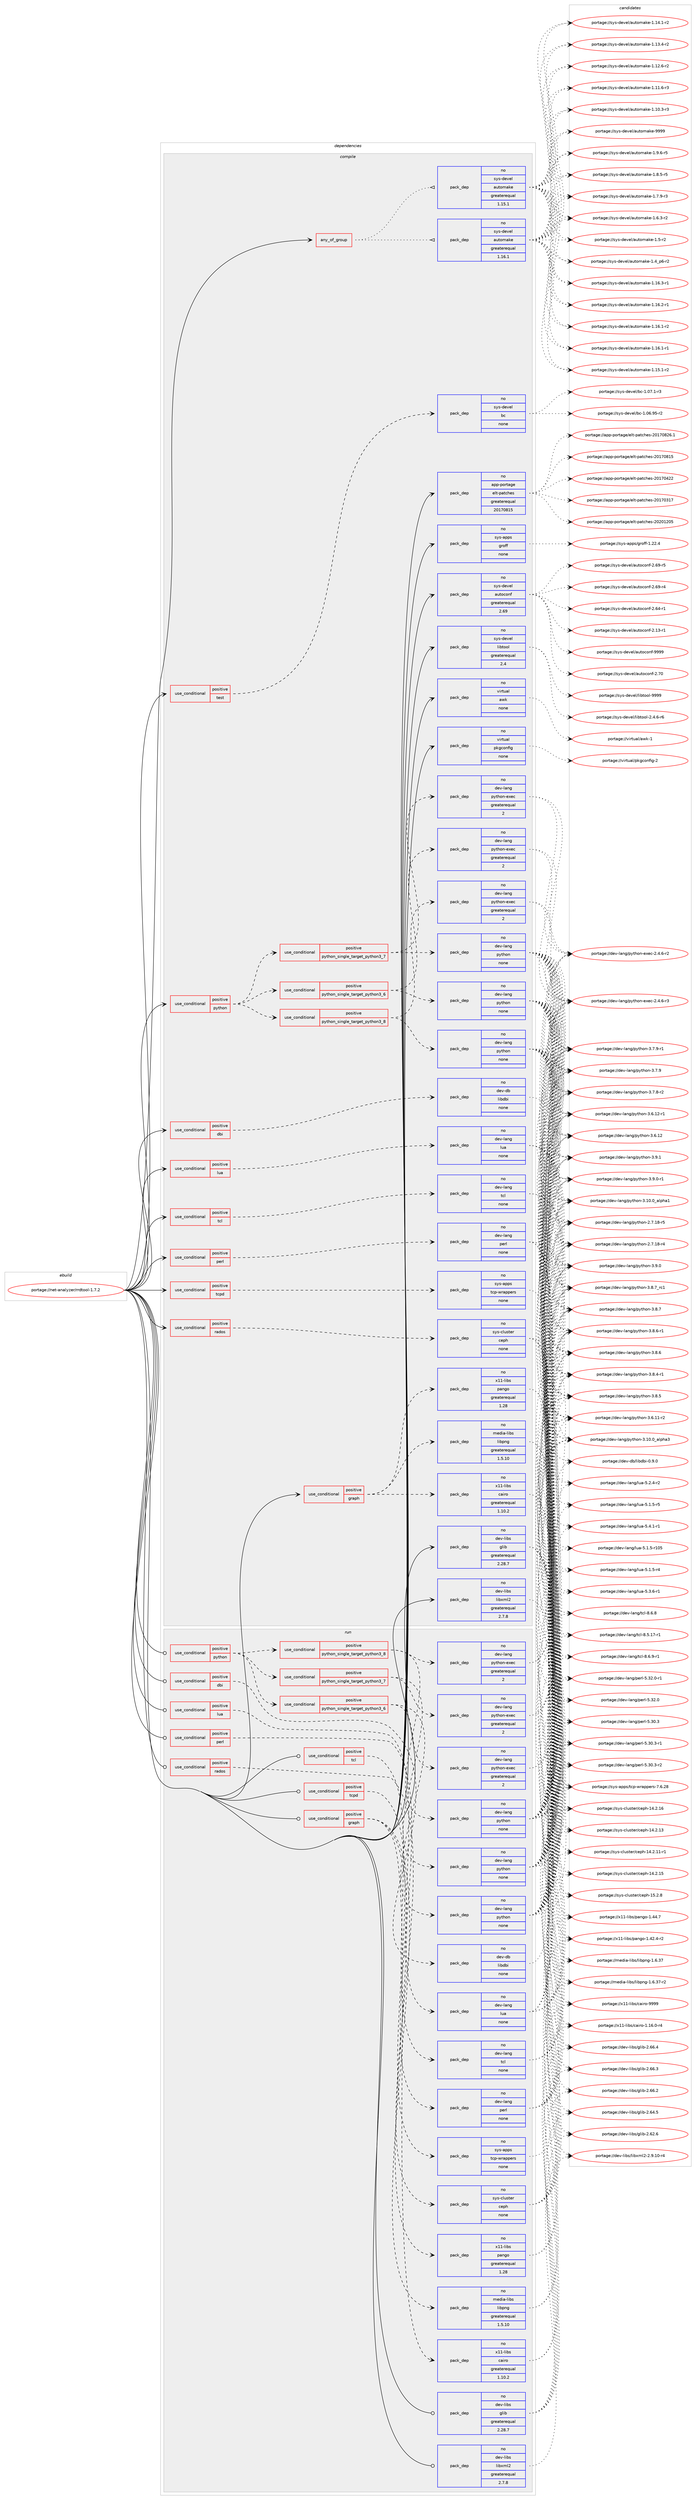 digraph prolog {

# *************
# Graph options
# *************

newrank=true;
concentrate=true;
compound=true;
graph [rankdir=LR,fontname=Helvetica,fontsize=10,ranksep=1.5];#, ranksep=2.5, nodesep=0.2];
edge  [arrowhead=vee];
node  [fontname=Helvetica,fontsize=10];

# **********
# The ebuild
# **********

subgraph cluster_leftcol {
color=gray;
rank=same;
label=<<i>ebuild</i>>;
id [label="portage://net-analyzer/rrdtool-1.7.2", color=red, width=4, href="../net-analyzer/rrdtool-1.7.2.svg"];
}

# ****************
# The dependencies
# ****************

subgraph cluster_midcol {
color=gray;
label=<<i>dependencies</i>>;
subgraph cluster_compile {
fillcolor="#eeeeee";
style=filled;
label=<<i>compile</i>>;
subgraph any83 {
dependency10374 [label=<<TABLE BORDER="0" CELLBORDER="1" CELLSPACING="0" CELLPADDING="4"><TR><TD CELLPADDING="10">any_of_group</TD></TR></TABLE>>, shape=none, color=red];subgraph pack7234 {
dependency10375 [label=<<TABLE BORDER="0" CELLBORDER="1" CELLSPACING="0" CELLPADDING="4" WIDTH="220"><TR><TD ROWSPAN="6" CELLPADDING="30">pack_dep</TD></TR><TR><TD WIDTH="110">no</TD></TR><TR><TD>sys-devel</TD></TR><TR><TD>automake</TD></TR><TR><TD>greaterequal</TD></TR><TR><TD>1.16.1</TD></TR></TABLE>>, shape=none, color=blue];
}
dependency10374:e -> dependency10375:w [weight=20,style="dotted",arrowhead="oinv"];
subgraph pack7235 {
dependency10376 [label=<<TABLE BORDER="0" CELLBORDER="1" CELLSPACING="0" CELLPADDING="4" WIDTH="220"><TR><TD ROWSPAN="6" CELLPADDING="30">pack_dep</TD></TR><TR><TD WIDTH="110">no</TD></TR><TR><TD>sys-devel</TD></TR><TR><TD>automake</TD></TR><TR><TD>greaterequal</TD></TR><TR><TD>1.15.1</TD></TR></TABLE>>, shape=none, color=blue];
}
dependency10374:e -> dependency10376:w [weight=20,style="dotted",arrowhead="oinv"];
}
id:e -> dependency10374:w [weight=20,style="solid",arrowhead="vee"];
subgraph cond3055 {
dependency10377 [label=<<TABLE BORDER="0" CELLBORDER="1" CELLSPACING="0" CELLPADDING="4"><TR><TD ROWSPAN="3" CELLPADDING="10">use_conditional</TD></TR><TR><TD>positive</TD></TR><TR><TD>dbi</TD></TR></TABLE>>, shape=none, color=red];
subgraph pack7236 {
dependency10378 [label=<<TABLE BORDER="0" CELLBORDER="1" CELLSPACING="0" CELLPADDING="4" WIDTH="220"><TR><TD ROWSPAN="6" CELLPADDING="30">pack_dep</TD></TR><TR><TD WIDTH="110">no</TD></TR><TR><TD>dev-db</TD></TR><TR><TD>libdbi</TD></TR><TR><TD>none</TD></TR><TR><TD></TD></TR></TABLE>>, shape=none, color=blue];
}
dependency10377:e -> dependency10378:w [weight=20,style="dashed",arrowhead="vee"];
}
id:e -> dependency10377:w [weight=20,style="solid",arrowhead="vee"];
subgraph cond3056 {
dependency10379 [label=<<TABLE BORDER="0" CELLBORDER="1" CELLSPACING="0" CELLPADDING="4"><TR><TD ROWSPAN="3" CELLPADDING="10">use_conditional</TD></TR><TR><TD>positive</TD></TR><TR><TD>graph</TD></TR></TABLE>>, shape=none, color=red];
subgraph pack7237 {
dependency10380 [label=<<TABLE BORDER="0" CELLBORDER="1" CELLSPACING="0" CELLPADDING="4" WIDTH="220"><TR><TD ROWSPAN="6" CELLPADDING="30">pack_dep</TD></TR><TR><TD WIDTH="110">no</TD></TR><TR><TD>media-libs</TD></TR><TR><TD>libpng</TD></TR><TR><TD>greaterequal</TD></TR><TR><TD>1.5.10</TD></TR></TABLE>>, shape=none, color=blue];
}
dependency10379:e -> dependency10380:w [weight=20,style="dashed",arrowhead="vee"];
subgraph pack7238 {
dependency10381 [label=<<TABLE BORDER="0" CELLBORDER="1" CELLSPACING="0" CELLPADDING="4" WIDTH="220"><TR><TD ROWSPAN="6" CELLPADDING="30">pack_dep</TD></TR><TR><TD WIDTH="110">no</TD></TR><TR><TD>x11-libs</TD></TR><TR><TD>cairo</TD></TR><TR><TD>greaterequal</TD></TR><TR><TD>1.10.2</TD></TR></TABLE>>, shape=none, color=blue];
}
dependency10379:e -> dependency10381:w [weight=20,style="dashed",arrowhead="vee"];
subgraph pack7239 {
dependency10382 [label=<<TABLE BORDER="0" CELLBORDER="1" CELLSPACING="0" CELLPADDING="4" WIDTH="220"><TR><TD ROWSPAN="6" CELLPADDING="30">pack_dep</TD></TR><TR><TD WIDTH="110">no</TD></TR><TR><TD>x11-libs</TD></TR><TR><TD>pango</TD></TR><TR><TD>greaterequal</TD></TR><TR><TD>1.28</TD></TR></TABLE>>, shape=none, color=blue];
}
dependency10379:e -> dependency10382:w [weight=20,style="dashed",arrowhead="vee"];
}
id:e -> dependency10379:w [weight=20,style="solid",arrowhead="vee"];
subgraph cond3057 {
dependency10383 [label=<<TABLE BORDER="0" CELLBORDER="1" CELLSPACING="0" CELLPADDING="4"><TR><TD ROWSPAN="3" CELLPADDING="10">use_conditional</TD></TR><TR><TD>positive</TD></TR><TR><TD>lua</TD></TR></TABLE>>, shape=none, color=red];
subgraph pack7240 {
dependency10384 [label=<<TABLE BORDER="0" CELLBORDER="1" CELLSPACING="0" CELLPADDING="4" WIDTH="220"><TR><TD ROWSPAN="6" CELLPADDING="30">pack_dep</TD></TR><TR><TD WIDTH="110">no</TD></TR><TR><TD>dev-lang</TD></TR><TR><TD>lua</TD></TR><TR><TD>none</TD></TR><TR><TD></TD></TR></TABLE>>, shape=none, color=blue];
}
dependency10383:e -> dependency10384:w [weight=20,style="dashed",arrowhead="vee"];
}
id:e -> dependency10383:w [weight=20,style="solid",arrowhead="vee"];
subgraph cond3058 {
dependency10385 [label=<<TABLE BORDER="0" CELLBORDER="1" CELLSPACING="0" CELLPADDING="4"><TR><TD ROWSPAN="3" CELLPADDING="10">use_conditional</TD></TR><TR><TD>positive</TD></TR><TR><TD>perl</TD></TR></TABLE>>, shape=none, color=red];
subgraph pack7241 {
dependency10386 [label=<<TABLE BORDER="0" CELLBORDER="1" CELLSPACING="0" CELLPADDING="4" WIDTH="220"><TR><TD ROWSPAN="6" CELLPADDING="30">pack_dep</TD></TR><TR><TD WIDTH="110">no</TD></TR><TR><TD>dev-lang</TD></TR><TR><TD>perl</TD></TR><TR><TD>none</TD></TR><TR><TD></TD></TR></TABLE>>, shape=none, color=blue];
}
dependency10385:e -> dependency10386:w [weight=20,style="dashed",arrowhead="vee"];
}
id:e -> dependency10385:w [weight=20,style="solid",arrowhead="vee"];
subgraph cond3059 {
dependency10387 [label=<<TABLE BORDER="0" CELLBORDER="1" CELLSPACING="0" CELLPADDING="4"><TR><TD ROWSPAN="3" CELLPADDING="10">use_conditional</TD></TR><TR><TD>positive</TD></TR><TR><TD>python</TD></TR></TABLE>>, shape=none, color=red];
subgraph cond3060 {
dependency10388 [label=<<TABLE BORDER="0" CELLBORDER="1" CELLSPACING="0" CELLPADDING="4"><TR><TD ROWSPAN="3" CELLPADDING="10">use_conditional</TD></TR><TR><TD>positive</TD></TR><TR><TD>python_single_target_python3_6</TD></TR></TABLE>>, shape=none, color=red];
subgraph pack7242 {
dependency10389 [label=<<TABLE BORDER="0" CELLBORDER="1" CELLSPACING="0" CELLPADDING="4" WIDTH="220"><TR><TD ROWSPAN="6" CELLPADDING="30">pack_dep</TD></TR><TR><TD WIDTH="110">no</TD></TR><TR><TD>dev-lang</TD></TR><TR><TD>python</TD></TR><TR><TD>none</TD></TR><TR><TD></TD></TR></TABLE>>, shape=none, color=blue];
}
dependency10388:e -> dependency10389:w [weight=20,style="dashed",arrowhead="vee"];
subgraph pack7243 {
dependency10390 [label=<<TABLE BORDER="0" CELLBORDER="1" CELLSPACING="0" CELLPADDING="4" WIDTH="220"><TR><TD ROWSPAN="6" CELLPADDING="30">pack_dep</TD></TR><TR><TD WIDTH="110">no</TD></TR><TR><TD>dev-lang</TD></TR><TR><TD>python-exec</TD></TR><TR><TD>greaterequal</TD></TR><TR><TD>2</TD></TR></TABLE>>, shape=none, color=blue];
}
dependency10388:e -> dependency10390:w [weight=20,style="dashed",arrowhead="vee"];
}
dependency10387:e -> dependency10388:w [weight=20,style="dashed",arrowhead="vee"];
subgraph cond3061 {
dependency10391 [label=<<TABLE BORDER="0" CELLBORDER="1" CELLSPACING="0" CELLPADDING="4"><TR><TD ROWSPAN="3" CELLPADDING="10">use_conditional</TD></TR><TR><TD>positive</TD></TR><TR><TD>python_single_target_python3_7</TD></TR></TABLE>>, shape=none, color=red];
subgraph pack7244 {
dependency10392 [label=<<TABLE BORDER="0" CELLBORDER="1" CELLSPACING="0" CELLPADDING="4" WIDTH="220"><TR><TD ROWSPAN="6" CELLPADDING="30">pack_dep</TD></TR><TR><TD WIDTH="110">no</TD></TR><TR><TD>dev-lang</TD></TR><TR><TD>python</TD></TR><TR><TD>none</TD></TR><TR><TD></TD></TR></TABLE>>, shape=none, color=blue];
}
dependency10391:e -> dependency10392:w [weight=20,style="dashed",arrowhead="vee"];
subgraph pack7245 {
dependency10393 [label=<<TABLE BORDER="0" CELLBORDER="1" CELLSPACING="0" CELLPADDING="4" WIDTH="220"><TR><TD ROWSPAN="6" CELLPADDING="30">pack_dep</TD></TR><TR><TD WIDTH="110">no</TD></TR><TR><TD>dev-lang</TD></TR><TR><TD>python-exec</TD></TR><TR><TD>greaterequal</TD></TR><TR><TD>2</TD></TR></TABLE>>, shape=none, color=blue];
}
dependency10391:e -> dependency10393:w [weight=20,style="dashed",arrowhead="vee"];
}
dependency10387:e -> dependency10391:w [weight=20,style="dashed",arrowhead="vee"];
subgraph cond3062 {
dependency10394 [label=<<TABLE BORDER="0" CELLBORDER="1" CELLSPACING="0" CELLPADDING="4"><TR><TD ROWSPAN="3" CELLPADDING="10">use_conditional</TD></TR><TR><TD>positive</TD></TR><TR><TD>python_single_target_python3_8</TD></TR></TABLE>>, shape=none, color=red];
subgraph pack7246 {
dependency10395 [label=<<TABLE BORDER="0" CELLBORDER="1" CELLSPACING="0" CELLPADDING="4" WIDTH="220"><TR><TD ROWSPAN="6" CELLPADDING="30">pack_dep</TD></TR><TR><TD WIDTH="110">no</TD></TR><TR><TD>dev-lang</TD></TR><TR><TD>python</TD></TR><TR><TD>none</TD></TR><TR><TD></TD></TR></TABLE>>, shape=none, color=blue];
}
dependency10394:e -> dependency10395:w [weight=20,style="dashed",arrowhead="vee"];
subgraph pack7247 {
dependency10396 [label=<<TABLE BORDER="0" CELLBORDER="1" CELLSPACING="0" CELLPADDING="4" WIDTH="220"><TR><TD ROWSPAN="6" CELLPADDING="30">pack_dep</TD></TR><TR><TD WIDTH="110">no</TD></TR><TR><TD>dev-lang</TD></TR><TR><TD>python-exec</TD></TR><TR><TD>greaterequal</TD></TR><TR><TD>2</TD></TR></TABLE>>, shape=none, color=blue];
}
dependency10394:e -> dependency10396:w [weight=20,style="dashed",arrowhead="vee"];
}
dependency10387:e -> dependency10394:w [weight=20,style="dashed",arrowhead="vee"];
}
id:e -> dependency10387:w [weight=20,style="solid",arrowhead="vee"];
subgraph cond3063 {
dependency10397 [label=<<TABLE BORDER="0" CELLBORDER="1" CELLSPACING="0" CELLPADDING="4"><TR><TD ROWSPAN="3" CELLPADDING="10">use_conditional</TD></TR><TR><TD>positive</TD></TR><TR><TD>rados</TD></TR></TABLE>>, shape=none, color=red];
subgraph pack7248 {
dependency10398 [label=<<TABLE BORDER="0" CELLBORDER="1" CELLSPACING="0" CELLPADDING="4" WIDTH="220"><TR><TD ROWSPAN="6" CELLPADDING="30">pack_dep</TD></TR><TR><TD WIDTH="110">no</TD></TR><TR><TD>sys-cluster</TD></TR><TR><TD>ceph</TD></TR><TR><TD>none</TD></TR><TR><TD></TD></TR></TABLE>>, shape=none, color=blue];
}
dependency10397:e -> dependency10398:w [weight=20,style="dashed",arrowhead="vee"];
}
id:e -> dependency10397:w [weight=20,style="solid",arrowhead="vee"];
subgraph cond3064 {
dependency10399 [label=<<TABLE BORDER="0" CELLBORDER="1" CELLSPACING="0" CELLPADDING="4"><TR><TD ROWSPAN="3" CELLPADDING="10">use_conditional</TD></TR><TR><TD>positive</TD></TR><TR><TD>tcl</TD></TR></TABLE>>, shape=none, color=red];
subgraph pack7249 {
dependency10400 [label=<<TABLE BORDER="0" CELLBORDER="1" CELLSPACING="0" CELLPADDING="4" WIDTH="220"><TR><TD ROWSPAN="6" CELLPADDING="30">pack_dep</TD></TR><TR><TD WIDTH="110">no</TD></TR><TR><TD>dev-lang</TD></TR><TR><TD>tcl</TD></TR><TR><TD>none</TD></TR><TR><TD></TD></TR></TABLE>>, shape=none, color=blue];
}
dependency10399:e -> dependency10400:w [weight=20,style="dashed",arrowhead="vee"];
}
id:e -> dependency10399:w [weight=20,style="solid",arrowhead="vee"];
subgraph cond3065 {
dependency10401 [label=<<TABLE BORDER="0" CELLBORDER="1" CELLSPACING="0" CELLPADDING="4"><TR><TD ROWSPAN="3" CELLPADDING="10">use_conditional</TD></TR><TR><TD>positive</TD></TR><TR><TD>tcpd</TD></TR></TABLE>>, shape=none, color=red];
subgraph pack7250 {
dependency10402 [label=<<TABLE BORDER="0" CELLBORDER="1" CELLSPACING="0" CELLPADDING="4" WIDTH="220"><TR><TD ROWSPAN="6" CELLPADDING="30">pack_dep</TD></TR><TR><TD WIDTH="110">no</TD></TR><TR><TD>sys-apps</TD></TR><TR><TD>tcp-wrappers</TD></TR><TR><TD>none</TD></TR><TR><TD></TD></TR></TABLE>>, shape=none, color=blue];
}
dependency10401:e -> dependency10402:w [weight=20,style="dashed",arrowhead="vee"];
}
id:e -> dependency10401:w [weight=20,style="solid",arrowhead="vee"];
subgraph cond3066 {
dependency10403 [label=<<TABLE BORDER="0" CELLBORDER="1" CELLSPACING="0" CELLPADDING="4"><TR><TD ROWSPAN="3" CELLPADDING="10">use_conditional</TD></TR><TR><TD>positive</TD></TR><TR><TD>test</TD></TR></TABLE>>, shape=none, color=red];
subgraph pack7251 {
dependency10404 [label=<<TABLE BORDER="0" CELLBORDER="1" CELLSPACING="0" CELLPADDING="4" WIDTH="220"><TR><TD ROWSPAN="6" CELLPADDING="30">pack_dep</TD></TR><TR><TD WIDTH="110">no</TD></TR><TR><TD>sys-devel</TD></TR><TR><TD>bc</TD></TR><TR><TD>none</TD></TR><TR><TD></TD></TR></TABLE>>, shape=none, color=blue];
}
dependency10403:e -> dependency10404:w [weight=20,style="dashed",arrowhead="vee"];
}
id:e -> dependency10403:w [weight=20,style="solid",arrowhead="vee"];
subgraph pack7252 {
dependency10405 [label=<<TABLE BORDER="0" CELLBORDER="1" CELLSPACING="0" CELLPADDING="4" WIDTH="220"><TR><TD ROWSPAN="6" CELLPADDING="30">pack_dep</TD></TR><TR><TD WIDTH="110">no</TD></TR><TR><TD>app-portage</TD></TR><TR><TD>elt-patches</TD></TR><TR><TD>greaterequal</TD></TR><TR><TD>20170815</TD></TR></TABLE>>, shape=none, color=blue];
}
id:e -> dependency10405:w [weight=20,style="solid",arrowhead="vee"];
subgraph pack7253 {
dependency10406 [label=<<TABLE BORDER="0" CELLBORDER="1" CELLSPACING="0" CELLPADDING="4" WIDTH="220"><TR><TD ROWSPAN="6" CELLPADDING="30">pack_dep</TD></TR><TR><TD WIDTH="110">no</TD></TR><TR><TD>dev-libs</TD></TR><TR><TD>glib</TD></TR><TR><TD>greaterequal</TD></TR><TR><TD>2.28.7</TD></TR></TABLE>>, shape=none, color=blue];
}
id:e -> dependency10406:w [weight=20,style="solid",arrowhead="vee"];
subgraph pack7254 {
dependency10407 [label=<<TABLE BORDER="0" CELLBORDER="1" CELLSPACING="0" CELLPADDING="4" WIDTH="220"><TR><TD ROWSPAN="6" CELLPADDING="30">pack_dep</TD></TR><TR><TD WIDTH="110">no</TD></TR><TR><TD>dev-libs</TD></TR><TR><TD>libxml2</TD></TR><TR><TD>greaterequal</TD></TR><TR><TD>2.7.8</TD></TR></TABLE>>, shape=none, color=blue];
}
id:e -> dependency10407:w [weight=20,style="solid",arrowhead="vee"];
subgraph pack7255 {
dependency10408 [label=<<TABLE BORDER="0" CELLBORDER="1" CELLSPACING="0" CELLPADDING="4" WIDTH="220"><TR><TD ROWSPAN="6" CELLPADDING="30">pack_dep</TD></TR><TR><TD WIDTH="110">no</TD></TR><TR><TD>sys-apps</TD></TR><TR><TD>groff</TD></TR><TR><TD>none</TD></TR><TR><TD></TD></TR></TABLE>>, shape=none, color=blue];
}
id:e -> dependency10408:w [weight=20,style="solid",arrowhead="vee"];
subgraph pack7256 {
dependency10409 [label=<<TABLE BORDER="0" CELLBORDER="1" CELLSPACING="0" CELLPADDING="4" WIDTH="220"><TR><TD ROWSPAN="6" CELLPADDING="30">pack_dep</TD></TR><TR><TD WIDTH="110">no</TD></TR><TR><TD>sys-devel</TD></TR><TR><TD>autoconf</TD></TR><TR><TD>greaterequal</TD></TR><TR><TD>2.69</TD></TR></TABLE>>, shape=none, color=blue];
}
id:e -> dependency10409:w [weight=20,style="solid",arrowhead="vee"];
subgraph pack7257 {
dependency10410 [label=<<TABLE BORDER="0" CELLBORDER="1" CELLSPACING="0" CELLPADDING="4" WIDTH="220"><TR><TD ROWSPAN="6" CELLPADDING="30">pack_dep</TD></TR><TR><TD WIDTH="110">no</TD></TR><TR><TD>sys-devel</TD></TR><TR><TD>libtool</TD></TR><TR><TD>greaterequal</TD></TR><TR><TD>2.4</TD></TR></TABLE>>, shape=none, color=blue];
}
id:e -> dependency10410:w [weight=20,style="solid",arrowhead="vee"];
subgraph pack7258 {
dependency10411 [label=<<TABLE BORDER="0" CELLBORDER="1" CELLSPACING="0" CELLPADDING="4" WIDTH="220"><TR><TD ROWSPAN="6" CELLPADDING="30">pack_dep</TD></TR><TR><TD WIDTH="110">no</TD></TR><TR><TD>virtual</TD></TR><TR><TD>awk</TD></TR><TR><TD>none</TD></TR><TR><TD></TD></TR></TABLE>>, shape=none, color=blue];
}
id:e -> dependency10411:w [weight=20,style="solid",arrowhead="vee"];
subgraph pack7259 {
dependency10412 [label=<<TABLE BORDER="0" CELLBORDER="1" CELLSPACING="0" CELLPADDING="4" WIDTH="220"><TR><TD ROWSPAN="6" CELLPADDING="30">pack_dep</TD></TR><TR><TD WIDTH="110">no</TD></TR><TR><TD>virtual</TD></TR><TR><TD>pkgconfig</TD></TR><TR><TD>none</TD></TR><TR><TD></TD></TR></TABLE>>, shape=none, color=blue];
}
id:e -> dependency10412:w [weight=20,style="solid",arrowhead="vee"];
}
subgraph cluster_compileandrun {
fillcolor="#eeeeee";
style=filled;
label=<<i>compile and run</i>>;
}
subgraph cluster_run {
fillcolor="#eeeeee";
style=filled;
label=<<i>run</i>>;
subgraph cond3067 {
dependency10413 [label=<<TABLE BORDER="0" CELLBORDER="1" CELLSPACING="0" CELLPADDING="4"><TR><TD ROWSPAN="3" CELLPADDING="10">use_conditional</TD></TR><TR><TD>positive</TD></TR><TR><TD>dbi</TD></TR></TABLE>>, shape=none, color=red];
subgraph pack7260 {
dependency10414 [label=<<TABLE BORDER="0" CELLBORDER="1" CELLSPACING="0" CELLPADDING="4" WIDTH="220"><TR><TD ROWSPAN="6" CELLPADDING="30">pack_dep</TD></TR><TR><TD WIDTH="110">no</TD></TR><TR><TD>dev-db</TD></TR><TR><TD>libdbi</TD></TR><TR><TD>none</TD></TR><TR><TD></TD></TR></TABLE>>, shape=none, color=blue];
}
dependency10413:e -> dependency10414:w [weight=20,style="dashed",arrowhead="vee"];
}
id:e -> dependency10413:w [weight=20,style="solid",arrowhead="odot"];
subgraph cond3068 {
dependency10415 [label=<<TABLE BORDER="0" CELLBORDER="1" CELLSPACING="0" CELLPADDING="4"><TR><TD ROWSPAN="3" CELLPADDING="10">use_conditional</TD></TR><TR><TD>positive</TD></TR><TR><TD>graph</TD></TR></TABLE>>, shape=none, color=red];
subgraph pack7261 {
dependency10416 [label=<<TABLE BORDER="0" CELLBORDER="1" CELLSPACING="0" CELLPADDING="4" WIDTH="220"><TR><TD ROWSPAN="6" CELLPADDING="30">pack_dep</TD></TR><TR><TD WIDTH="110">no</TD></TR><TR><TD>media-libs</TD></TR><TR><TD>libpng</TD></TR><TR><TD>greaterequal</TD></TR><TR><TD>1.5.10</TD></TR></TABLE>>, shape=none, color=blue];
}
dependency10415:e -> dependency10416:w [weight=20,style="dashed",arrowhead="vee"];
subgraph pack7262 {
dependency10417 [label=<<TABLE BORDER="0" CELLBORDER="1" CELLSPACING="0" CELLPADDING="4" WIDTH="220"><TR><TD ROWSPAN="6" CELLPADDING="30">pack_dep</TD></TR><TR><TD WIDTH="110">no</TD></TR><TR><TD>x11-libs</TD></TR><TR><TD>cairo</TD></TR><TR><TD>greaterequal</TD></TR><TR><TD>1.10.2</TD></TR></TABLE>>, shape=none, color=blue];
}
dependency10415:e -> dependency10417:w [weight=20,style="dashed",arrowhead="vee"];
subgraph pack7263 {
dependency10418 [label=<<TABLE BORDER="0" CELLBORDER="1" CELLSPACING="0" CELLPADDING="4" WIDTH="220"><TR><TD ROWSPAN="6" CELLPADDING="30">pack_dep</TD></TR><TR><TD WIDTH="110">no</TD></TR><TR><TD>x11-libs</TD></TR><TR><TD>pango</TD></TR><TR><TD>greaterequal</TD></TR><TR><TD>1.28</TD></TR></TABLE>>, shape=none, color=blue];
}
dependency10415:e -> dependency10418:w [weight=20,style="dashed",arrowhead="vee"];
}
id:e -> dependency10415:w [weight=20,style="solid",arrowhead="odot"];
subgraph cond3069 {
dependency10419 [label=<<TABLE BORDER="0" CELLBORDER="1" CELLSPACING="0" CELLPADDING="4"><TR><TD ROWSPAN="3" CELLPADDING="10">use_conditional</TD></TR><TR><TD>positive</TD></TR><TR><TD>lua</TD></TR></TABLE>>, shape=none, color=red];
subgraph pack7264 {
dependency10420 [label=<<TABLE BORDER="0" CELLBORDER="1" CELLSPACING="0" CELLPADDING="4" WIDTH="220"><TR><TD ROWSPAN="6" CELLPADDING="30">pack_dep</TD></TR><TR><TD WIDTH="110">no</TD></TR><TR><TD>dev-lang</TD></TR><TR><TD>lua</TD></TR><TR><TD>none</TD></TR><TR><TD></TD></TR></TABLE>>, shape=none, color=blue];
}
dependency10419:e -> dependency10420:w [weight=20,style="dashed",arrowhead="vee"];
}
id:e -> dependency10419:w [weight=20,style="solid",arrowhead="odot"];
subgraph cond3070 {
dependency10421 [label=<<TABLE BORDER="0" CELLBORDER="1" CELLSPACING="0" CELLPADDING="4"><TR><TD ROWSPAN="3" CELLPADDING="10">use_conditional</TD></TR><TR><TD>positive</TD></TR><TR><TD>perl</TD></TR></TABLE>>, shape=none, color=red];
subgraph pack7265 {
dependency10422 [label=<<TABLE BORDER="0" CELLBORDER="1" CELLSPACING="0" CELLPADDING="4" WIDTH="220"><TR><TD ROWSPAN="6" CELLPADDING="30">pack_dep</TD></TR><TR><TD WIDTH="110">no</TD></TR><TR><TD>dev-lang</TD></TR><TR><TD>perl</TD></TR><TR><TD>none</TD></TR><TR><TD></TD></TR></TABLE>>, shape=none, color=blue];
}
dependency10421:e -> dependency10422:w [weight=20,style="dashed",arrowhead="vee"];
}
id:e -> dependency10421:w [weight=20,style="solid",arrowhead="odot"];
subgraph cond3071 {
dependency10423 [label=<<TABLE BORDER="0" CELLBORDER="1" CELLSPACING="0" CELLPADDING="4"><TR><TD ROWSPAN="3" CELLPADDING="10">use_conditional</TD></TR><TR><TD>positive</TD></TR><TR><TD>python</TD></TR></TABLE>>, shape=none, color=red];
subgraph cond3072 {
dependency10424 [label=<<TABLE BORDER="0" CELLBORDER="1" CELLSPACING="0" CELLPADDING="4"><TR><TD ROWSPAN="3" CELLPADDING="10">use_conditional</TD></TR><TR><TD>positive</TD></TR><TR><TD>python_single_target_python3_6</TD></TR></TABLE>>, shape=none, color=red];
subgraph pack7266 {
dependency10425 [label=<<TABLE BORDER="0" CELLBORDER="1" CELLSPACING="0" CELLPADDING="4" WIDTH="220"><TR><TD ROWSPAN="6" CELLPADDING="30">pack_dep</TD></TR><TR><TD WIDTH="110">no</TD></TR><TR><TD>dev-lang</TD></TR><TR><TD>python</TD></TR><TR><TD>none</TD></TR><TR><TD></TD></TR></TABLE>>, shape=none, color=blue];
}
dependency10424:e -> dependency10425:w [weight=20,style="dashed",arrowhead="vee"];
subgraph pack7267 {
dependency10426 [label=<<TABLE BORDER="0" CELLBORDER="1" CELLSPACING="0" CELLPADDING="4" WIDTH="220"><TR><TD ROWSPAN="6" CELLPADDING="30">pack_dep</TD></TR><TR><TD WIDTH="110">no</TD></TR><TR><TD>dev-lang</TD></TR><TR><TD>python-exec</TD></TR><TR><TD>greaterequal</TD></TR><TR><TD>2</TD></TR></TABLE>>, shape=none, color=blue];
}
dependency10424:e -> dependency10426:w [weight=20,style="dashed",arrowhead="vee"];
}
dependency10423:e -> dependency10424:w [weight=20,style="dashed",arrowhead="vee"];
subgraph cond3073 {
dependency10427 [label=<<TABLE BORDER="0" CELLBORDER="1" CELLSPACING="0" CELLPADDING="4"><TR><TD ROWSPAN="3" CELLPADDING="10">use_conditional</TD></TR><TR><TD>positive</TD></TR><TR><TD>python_single_target_python3_7</TD></TR></TABLE>>, shape=none, color=red];
subgraph pack7268 {
dependency10428 [label=<<TABLE BORDER="0" CELLBORDER="1" CELLSPACING="0" CELLPADDING="4" WIDTH="220"><TR><TD ROWSPAN="6" CELLPADDING="30">pack_dep</TD></TR><TR><TD WIDTH="110">no</TD></TR><TR><TD>dev-lang</TD></TR><TR><TD>python</TD></TR><TR><TD>none</TD></TR><TR><TD></TD></TR></TABLE>>, shape=none, color=blue];
}
dependency10427:e -> dependency10428:w [weight=20,style="dashed",arrowhead="vee"];
subgraph pack7269 {
dependency10429 [label=<<TABLE BORDER="0" CELLBORDER="1" CELLSPACING="0" CELLPADDING="4" WIDTH="220"><TR><TD ROWSPAN="6" CELLPADDING="30">pack_dep</TD></TR><TR><TD WIDTH="110">no</TD></TR><TR><TD>dev-lang</TD></TR><TR><TD>python-exec</TD></TR><TR><TD>greaterequal</TD></TR><TR><TD>2</TD></TR></TABLE>>, shape=none, color=blue];
}
dependency10427:e -> dependency10429:w [weight=20,style="dashed",arrowhead="vee"];
}
dependency10423:e -> dependency10427:w [weight=20,style="dashed",arrowhead="vee"];
subgraph cond3074 {
dependency10430 [label=<<TABLE BORDER="0" CELLBORDER="1" CELLSPACING="0" CELLPADDING="4"><TR><TD ROWSPAN="3" CELLPADDING="10">use_conditional</TD></TR><TR><TD>positive</TD></TR><TR><TD>python_single_target_python3_8</TD></TR></TABLE>>, shape=none, color=red];
subgraph pack7270 {
dependency10431 [label=<<TABLE BORDER="0" CELLBORDER="1" CELLSPACING="0" CELLPADDING="4" WIDTH="220"><TR><TD ROWSPAN="6" CELLPADDING="30">pack_dep</TD></TR><TR><TD WIDTH="110">no</TD></TR><TR><TD>dev-lang</TD></TR><TR><TD>python</TD></TR><TR><TD>none</TD></TR><TR><TD></TD></TR></TABLE>>, shape=none, color=blue];
}
dependency10430:e -> dependency10431:w [weight=20,style="dashed",arrowhead="vee"];
subgraph pack7271 {
dependency10432 [label=<<TABLE BORDER="0" CELLBORDER="1" CELLSPACING="0" CELLPADDING="4" WIDTH="220"><TR><TD ROWSPAN="6" CELLPADDING="30">pack_dep</TD></TR><TR><TD WIDTH="110">no</TD></TR><TR><TD>dev-lang</TD></TR><TR><TD>python-exec</TD></TR><TR><TD>greaterequal</TD></TR><TR><TD>2</TD></TR></TABLE>>, shape=none, color=blue];
}
dependency10430:e -> dependency10432:w [weight=20,style="dashed",arrowhead="vee"];
}
dependency10423:e -> dependency10430:w [weight=20,style="dashed",arrowhead="vee"];
}
id:e -> dependency10423:w [weight=20,style="solid",arrowhead="odot"];
subgraph cond3075 {
dependency10433 [label=<<TABLE BORDER="0" CELLBORDER="1" CELLSPACING="0" CELLPADDING="4"><TR><TD ROWSPAN="3" CELLPADDING="10">use_conditional</TD></TR><TR><TD>positive</TD></TR><TR><TD>rados</TD></TR></TABLE>>, shape=none, color=red];
subgraph pack7272 {
dependency10434 [label=<<TABLE BORDER="0" CELLBORDER="1" CELLSPACING="0" CELLPADDING="4" WIDTH="220"><TR><TD ROWSPAN="6" CELLPADDING="30">pack_dep</TD></TR><TR><TD WIDTH="110">no</TD></TR><TR><TD>sys-cluster</TD></TR><TR><TD>ceph</TD></TR><TR><TD>none</TD></TR><TR><TD></TD></TR></TABLE>>, shape=none, color=blue];
}
dependency10433:e -> dependency10434:w [weight=20,style="dashed",arrowhead="vee"];
}
id:e -> dependency10433:w [weight=20,style="solid",arrowhead="odot"];
subgraph cond3076 {
dependency10435 [label=<<TABLE BORDER="0" CELLBORDER="1" CELLSPACING="0" CELLPADDING="4"><TR><TD ROWSPAN="3" CELLPADDING="10">use_conditional</TD></TR><TR><TD>positive</TD></TR><TR><TD>tcl</TD></TR></TABLE>>, shape=none, color=red];
subgraph pack7273 {
dependency10436 [label=<<TABLE BORDER="0" CELLBORDER="1" CELLSPACING="0" CELLPADDING="4" WIDTH="220"><TR><TD ROWSPAN="6" CELLPADDING="30">pack_dep</TD></TR><TR><TD WIDTH="110">no</TD></TR><TR><TD>dev-lang</TD></TR><TR><TD>tcl</TD></TR><TR><TD>none</TD></TR><TR><TD></TD></TR></TABLE>>, shape=none, color=blue];
}
dependency10435:e -> dependency10436:w [weight=20,style="dashed",arrowhead="vee"];
}
id:e -> dependency10435:w [weight=20,style="solid",arrowhead="odot"];
subgraph cond3077 {
dependency10437 [label=<<TABLE BORDER="0" CELLBORDER="1" CELLSPACING="0" CELLPADDING="4"><TR><TD ROWSPAN="3" CELLPADDING="10">use_conditional</TD></TR><TR><TD>positive</TD></TR><TR><TD>tcpd</TD></TR></TABLE>>, shape=none, color=red];
subgraph pack7274 {
dependency10438 [label=<<TABLE BORDER="0" CELLBORDER="1" CELLSPACING="0" CELLPADDING="4" WIDTH="220"><TR><TD ROWSPAN="6" CELLPADDING="30">pack_dep</TD></TR><TR><TD WIDTH="110">no</TD></TR><TR><TD>sys-apps</TD></TR><TR><TD>tcp-wrappers</TD></TR><TR><TD>none</TD></TR><TR><TD></TD></TR></TABLE>>, shape=none, color=blue];
}
dependency10437:e -> dependency10438:w [weight=20,style="dashed",arrowhead="vee"];
}
id:e -> dependency10437:w [weight=20,style="solid",arrowhead="odot"];
subgraph pack7275 {
dependency10439 [label=<<TABLE BORDER="0" CELLBORDER="1" CELLSPACING="0" CELLPADDING="4" WIDTH="220"><TR><TD ROWSPAN="6" CELLPADDING="30">pack_dep</TD></TR><TR><TD WIDTH="110">no</TD></TR><TR><TD>dev-libs</TD></TR><TR><TD>glib</TD></TR><TR><TD>greaterequal</TD></TR><TR><TD>2.28.7</TD></TR></TABLE>>, shape=none, color=blue];
}
id:e -> dependency10439:w [weight=20,style="solid",arrowhead="odot"];
subgraph pack7276 {
dependency10440 [label=<<TABLE BORDER="0" CELLBORDER="1" CELLSPACING="0" CELLPADDING="4" WIDTH="220"><TR><TD ROWSPAN="6" CELLPADDING="30">pack_dep</TD></TR><TR><TD WIDTH="110">no</TD></TR><TR><TD>dev-libs</TD></TR><TR><TD>libxml2</TD></TR><TR><TD>greaterequal</TD></TR><TR><TD>2.7.8</TD></TR></TABLE>>, shape=none, color=blue];
}
id:e -> dependency10440:w [weight=20,style="solid",arrowhead="odot"];
}
}

# **************
# The candidates
# **************

subgraph cluster_choices {
rank=same;
color=gray;
label=<<i>candidates</i>>;

subgraph choice7234 {
color=black;
nodesep=1;
choice115121115451001011181011084797117116111109971071014557575757 [label="portage://sys-devel/automake-9999", color=red, width=4,href="../sys-devel/automake-9999.svg"];
choice115121115451001011181011084797117116111109971071014549465746544511453 [label="portage://sys-devel/automake-1.9.6-r5", color=red, width=4,href="../sys-devel/automake-1.9.6-r5.svg"];
choice115121115451001011181011084797117116111109971071014549465646534511453 [label="portage://sys-devel/automake-1.8.5-r5", color=red, width=4,href="../sys-devel/automake-1.8.5-r5.svg"];
choice115121115451001011181011084797117116111109971071014549465546574511451 [label="portage://sys-devel/automake-1.7.9-r3", color=red, width=4,href="../sys-devel/automake-1.7.9-r3.svg"];
choice115121115451001011181011084797117116111109971071014549465446514511450 [label="portage://sys-devel/automake-1.6.3-r2", color=red, width=4,href="../sys-devel/automake-1.6.3-r2.svg"];
choice11512111545100101118101108479711711611110997107101454946534511450 [label="portage://sys-devel/automake-1.5-r2", color=red, width=4,href="../sys-devel/automake-1.5-r2.svg"];
choice115121115451001011181011084797117116111109971071014549465295112544511450 [label="portage://sys-devel/automake-1.4_p6-r2", color=red, width=4,href="../sys-devel/automake-1.4_p6-r2.svg"];
choice11512111545100101118101108479711711611110997107101454946495446514511449 [label="portage://sys-devel/automake-1.16.3-r1", color=red, width=4,href="../sys-devel/automake-1.16.3-r1.svg"];
choice11512111545100101118101108479711711611110997107101454946495446504511449 [label="portage://sys-devel/automake-1.16.2-r1", color=red, width=4,href="../sys-devel/automake-1.16.2-r1.svg"];
choice11512111545100101118101108479711711611110997107101454946495446494511450 [label="portage://sys-devel/automake-1.16.1-r2", color=red, width=4,href="../sys-devel/automake-1.16.1-r2.svg"];
choice11512111545100101118101108479711711611110997107101454946495446494511449 [label="portage://sys-devel/automake-1.16.1-r1", color=red, width=4,href="../sys-devel/automake-1.16.1-r1.svg"];
choice11512111545100101118101108479711711611110997107101454946495346494511450 [label="portage://sys-devel/automake-1.15.1-r2", color=red, width=4,href="../sys-devel/automake-1.15.1-r2.svg"];
choice11512111545100101118101108479711711611110997107101454946495246494511450 [label="portage://sys-devel/automake-1.14.1-r2", color=red, width=4,href="../sys-devel/automake-1.14.1-r2.svg"];
choice11512111545100101118101108479711711611110997107101454946495146524511450 [label="portage://sys-devel/automake-1.13.4-r2", color=red, width=4,href="../sys-devel/automake-1.13.4-r2.svg"];
choice11512111545100101118101108479711711611110997107101454946495046544511450 [label="portage://sys-devel/automake-1.12.6-r2", color=red, width=4,href="../sys-devel/automake-1.12.6-r2.svg"];
choice11512111545100101118101108479711711611110997107101454946494946544511451 [label="portage://sys-devel/automake-1.11.6-r3", color=red, width=4,href="../sys-devel/automake-1.11.6-r3.svg"];
choice11512111545100101118101108479711711611110997107101454946494846514511451 [label="portage://sys-devel/automake-1.10.3-r3", color=red, width=4,href="../sys-devel/automake-1.10.3-r3.svg"];
dependency10375:e -> choice115121115451001011181011084797117116111109971071014557575757:w [style=dotted,weight="100"];
dependency10375:e -> choice115121115451001011181011084797117116111109971071014549465746544511453:w [style=dotted,weight="100"];
dependency10375:e -> choice115121115451001011181011084797117116111109971071014549465646534511453:w [style=dotted,weight="100"];
dependency10375:e -> choice115121115451001011181011084797117116111109971071014549465546574511451:w [style=dotted,weight="100"];
dependency10375:e -> choice115121115451001011181011084797117116111109971071014549465446514511450:w [style=dotted,weight="100"];
dependency10375:e -> choice11512111545100101118101108479711711611110997107101454946534511450:w [style=dotted,weight="100"];
dependency10375:e -> choice115121115451001011181011084797117116111109971071014549465295112544511450:w [style=dotted,weight="100"];
dependency10375:e -> choice11512111545100101118101108479711711611110997107101454946495446514511449:w [style=dotted,weight="100"];
dependency10375:e -> choice11512111545100101118101108479711711611110997107101454946495446504511449:w [style=dotted,weight="100"];
dependency10375:e -> choice11512111545100101118101108479711711611110997107101454946495446494511450:w [style=dotted,weight="100"];
dependency10375:e -> choice11512111545100101118101108479711711611110997107101454946495446494511449:w [style=dotted,weight="100"];
dependency10375:e -> choice11512111545100101118101108479711711611110997107101454946495346494511450:w [style=dotted,weight="100"];
dependency10375:e -> choice11512111545100101118101108479711711611110997107101454946495246494511450:w [style=dotted,weight="100"];
dependency10375:e -> choice11512111545100101118101108479711711611110997107101454946495146524511450:w [style=dotted,weight="100"];
dependency10375:e -> choice11512111545100101118101108479711711611110997107101454946495046544511450:w [style=dotted,weight="100"];
dependency10375:e -> choice11512111545100101118101108479711711611110997107101454946494946544511451:w [style=dotted,weight="100"];
dependency10375:e -> choice11512111545100101118101108479711711611110997107101454946494846514511451:w [style=dotted,weight="100"];
}
subgraph choice7235 {
color=black;
nodesep=1;
choice115121115451001011181011084797117116111109971071014557575757 [label="portage://sys-devel/automake-9999", color=red, width=4,href="../sys-devel/automake-9999.svg"];
choice115121115451001011181011084797117116111109971071014549465746544511453 [label="portage://sys-devel/automake-1.9.6-r5", color=red, width=4,href="../sys-devel/automake-1.9.6-r5.svg"];
choice115121115451001011181011084797117116111109971071014549465646534511453 [label="portage://sys-devel/automake-1.8.5-r5", color=red, width=4,href="../sys-devel/automake-1.8.5-r5.svg"];
choice115121115451001011181011084797117116111109971071014549465546574511451 [label="portage://sys-devel/automake-1.7.9-r3", color=red, width=4,href="../sys-devel/automake-1.7.9-r3.svg"];
choice115121115451001011181011084797117116111109971071014549465446514511450 [label="portage://sys-devel/automake-1.6.3-r2", color=red, width=4,href="../sys-devel/automake-1.6.3-r2.svg"];
choice11512111545100101118101108479711711611110997107101454946534511450 [label="portage://sys-devel/automake-1.5-r2", color=red, width=4,href="../sys-devel/automake-1.5-r2.svg"];
choice115121115451001011181011084797117116111109971071014549465295112544511450 [label="portage://sys-devel/automake-1.4_p6-r2", color=red, width=4,href="../sys-devel/automake-1.4_p6-r2.svg"];
choice11512111545100101118101108479711711611110997107101454946495446514511449 [label="portage://sys-devel/automake-1.16.3-r1", color=red, width=4,href="../sys-devel/automake-1.16.3-r1.svg"];
choice11512111545100101118101108479711711611110997107101454946495446504511449 [label="portage://sys-devel/automake-1.16.2-r1", color=red, width=4,href="../sys-devel/automake-1.16.2-r1.svg"];
choice11512111545100101118101108479711711611110997107101454946495446494511450 [label="portage://sys-devel/automake-1.16.1-r2", color=red, width=4,href="../sys-devel/automake-1.16.1-r2.svg"];
choice11512111545100101118101108479711711611110997107101454946495446494511449 [label="portage://sys-devel/automake-1.16.1-r1", color=red, width=4,href="../sys-devel/automake-1.16.1-r1.svg"];
choice11512111545100101118101108479711711611110997107101454946495346494511450 [label="portage://sys-devel/automake-1.15.1-r2", color=red, width=4,href="../sys-devel/automake-1.15.1-r2.svg"];
choice11512111545100101118101108479711711611110997107101454946495246494511450 [label="portage://sys-devel/automake-1.14.1-r2", color=red, width=4,href="../sys-devel/automake-1.14.1-r2.svg"];
choice11512111545100101118101108479711711611110997107101454946495146524511450 [label="portage://sys-devel/automake-1.13.4-r2", color=red, width=4,href="../sys-devel/automake-1.13.4-r2.svg"];
choice11512111545100101118101108479711711611110997107101454946495046544511450 [label="portage://sys-devel/automake-1.12.6-r2", color=red, width=4,href="../sys-devel/automake-1.12.6-r2.svg"];
choice11512111545100101118101108479711711611110997107101454946494946544511451 [label="portage://sys-devel/automake-1.11.6-r3", color=red, width=4,href="../sys-devel/automake-1.11.6-r3.svg"];
choice11512111545100101118101108479711711611110997107101454946494846514511451 [label="portage://sys-devel/automake-1.10.3-r3", color=red, width=4,href="../sys-devel/automake-1.10.3-r3.svg"];
dependency10376:e -> choice115121115451001011181011084797117116111109971071014557575757:w [style=dotted,weight="100"];
dependency10376:e -> choice115121115451001011181011084797117116111109971071014549465746544511453:w [style=dotted,weight="100"];
dependency10376:e -> choice115121115451001011181011084797117116111109971071014549465646534511453:w [style=dotted,weight="100"];
dependency10376:e -> choice115121115451001011181011084797117116111109971071014549465546574511451:w [style=dotted,weight="100"];
dependency10376:e -> choice115121115451001011181011084797117116111109971071014549465446514511450:w [style=dotted,weight="100"];
dependency10376:e -> choice11512111545100101118101108479711711611110997107101454946534511450:w [style=dotted,weight="100"];
dependency10376:e -> choice115121115451001011181011084797117116111109971071014549465295112544511450:w [style=dotted,weight="100"];
dependency10376:e -> choice11512111545100101118101108479711711611110997107101454946495446514511449:w [style=dotted,weight="100"];
dependency10376:e -> choice11512111545100101118101108479711711611110997107101454946495446504511449:w [style=dotted,weight="100"];
dependency10376:e -> choice11512111545100101118101108479711711611110997107101454946495446494511450:w [style=dotted,weight="100"];
dependency10376:e -> choice11512111545100101118101108479711711611110997107101454946495446494511449:w [style=dotted,weight="100"];
dependency10376:e -> choice11512111545100101118101108479711711611110997107101454946495346494511450:w [style=dotted,weight="100"];
dependency10376:e -> choice11512111545100101118101108479711711611110997107101454946495246494511450:w [style=dotted,weight="100"];
dependency10376:e -> choice11512111545100101118101108479711711611110997107101454946495146524511450:w [style=dotted,weight="100"];
dependency10376:e -> choice11512111545100101118101108479711711611110997107101454946495046544511450:w [style=dotted,weight="100"];
dependency10376:e -> choice11512111545100101118101108479711711611110997107101454946494946544511451:w [style=dotted,weight="100"];
dependency10376:e -> choice11512111545100101118101108479711711611110997107101454946494846514511451:w [style=dotted,weight="100"];
}
subgraph choice7236 {
color=black;
nodesep=1;
choice1001011184510098471081059810098105454846574648 [label="portage://dev-db/libdbi-0.9.0", color=red, width=4,href="../dev-db/libdbi-0.9.0.svg"];
dependency10378:e -> choice1001011184510098471081059810098105454846574648:w [style=dotted,weight="100"];
}
subgraph choice7237 {
color=black;
nodesep=1;
choice1091011001059745108105981154710810598112110103454946544651554511450 [label="portage://media-libs/libpng-1.6.37-r2", color=red, width=4,href="../media-libs/libpng-1.6.37-r2.svg"];
choice109101100105974510810598115471081059811211010345494654465155 [label="portage://media-libs/libpng-1.6.37", color=red, width=4,href="../media-libs/libpng-1.6.37.svg"];
dependency10380:e -> choice1091011001059745108105981154710810598112110103454946544651554511450:w [style=dotted,weight="100"];
dependency10380:e -> choice109101100105974510810598115471081059811211010345494654465155:w [style=dotted,weight="100"];
}
subgraph choice7238 {
color=black;
nodesep=1;
choice120494945108105981154799971051141114557575757 [label="portage://x11-libs/cairo-9999", color=red, width=4,href="../x11-libs/cairo-9999.svg"];
choice12049494510810598115479997105114111454946495446484511452 [label="portage://x11-libs/cairo-1.16.0-r4", color=red, width=4,href="../x11-libs/cairo-1.16.0-r4.svg"];
dependency10381:e -> choice120494945108105981154799971051141114557575757:w [style=dotted,weight="100"];
dependency10381:e -> choice12049494510810598115479997105114111454946495446484511452:w [style=dotted,weight="100"];
}
subgraph choice7239 {
color=black;
nodesep=1;
choice12049494510810598115471129711010311145494652524655 [label="portage://x11-libs/pango-1.44.7", color=red, width=4,href="../x11-libs/pango-1.44.7.svg"];
choice120494945108105981154711297110103111454946525046524511450 [label="portage://x11-libs/pango-1.42.4-r2", color=red, width=4,href="../x11-libs/pango-1.42.4-r2.svg"];
dependency10382:e -> choice12049494510810598115471129711010311145494652524655:w [style=dotted,weight="100"];
dependency10382:e -> choice120494945108105981154711297110103111454946525046524511450:w [style=dotted,weight="100"];
}
subgraph choice7240 {
color=black;
nodesep=1;
choice100101118451089711010347108117974553465246494511449 [label="portage://dev-lang/lua-5.4.1-r1", color=red, width=4,href="../dev-lang/lua-5.4.1-r1.svg"];
choice100101118451089711010347108117974553465146544511449 [label="portage://dev-lang/lua-5.3.6-r1", color=red, width=4,href="../dev-lang/lua-5.3.6-r1.svg"];
choice100101118451089711010347108117974553465046524511450 [label="portage://dev-lang/lua-5.2.4-r2", color=red, width=4,href="../dev-lang/lua-5.2.4-r2.svg"];
choice100101118451089711010347108117974553464946534511453 [label="portage://dev-lang/lua-5.1.5-r5", color=red, width=4,href="../dev-lang/lua-5.1.5-r5.svg"];
choice100101118451089711010347108117974553464946534511452 [label="portage://dev-lang/lua-5.1.5-r4", color=red, width=4,href="../dev-lang/lua-5.1.5-r4.svg"];
choice1001011184510897110103471081179745534649465345114494853 [label="portage://dev-lang/lua-5.1.5-r105", color=red, width=4,href="../dev-lang/lua-5.1.5-r105.svg"];
dependency10384:e -> choice100101118451089711010347108117974553465246494511449:w [style=dotted,weight="100"];
dependency10384:e -> choice100101118451089711010347108117974553465146544511449:w [style=dotted,weight="100"];
dependency10384:e -> choice100101118451089711010347108117974553465046524511450:w [style=dotted,weight="100"];
dependency10384:e -> choice100101118451089711010347108117974553464946534511453:w [style=dotted,weight="100"];
dependency10384:e -> choice100101118451089711010347108117974553464946534511452:w [style=dotted,weight="100"];
dependency10384:e -> choice1001011184510897110103471081179745534649465345114494853:w [style=dotted,weight="100"];
}
subgraph choice7241 {
color=black;
nodesep=1;
choice100101118451089711010347112101114108455346515046484511449 [label="portage://dev-lang/perl-5.32.0-r1", color=red, width=4,href="../dev-lang/perl-5.32.0-r1.svg"];
choice10010111845108971101034711210111410845534651504648 [label="portage://dev-lang/perl-5.32.0", color=red, width=4,href="../dev-lang/perl-5.32.0.svg"];
choice100101118451089711010347112101114108455346514846514511450 [label="portage://dev-lang/perl-5.30.3-r2", color=red, width=4,href="../dev-lang/perl-5.30.3-r2.svg"];
choice100101118451089711010347112101114108455346514846514511449 [label="portage://dev-lang/perl-5.30.3-r1", color=red, width=4,href="../dev-lang/perl-5.30.3-r1.svg"];
choice10010111845108971101034711210111410845534651484651 [label="portage://dev-lang/perl-5.30.3", color=red, width=4,href="../dev-lang/perl-5.30.3.svg"];
dependency10386:e -> choice100101118451089711010347112101114108455346515046484511449:w [style=dotted,weight="100"];
dependency10386:e -> choice10010111845108971101034711210111410845534651504648:w [style=dotted,weight="100"];
dependency10386:e -> choice100101118451089711010347112101114108455346514846514511450:w [style=dotted,weight="100"];
dependency10386:e -> choice100101118451089711010347112101114108455346514846514511449:w [style=dotted,weight="100"];
dependency10386:e -> choice10010111845108971101034711210111410845534651484651:w [style=dotted,weight="100"];
}
subgraph choice7242 {
color=black;
nodesep=1;
choice100101118451089711010347112121116104111110455146574649 [label="portage://dev-lang/python-3.9.1", color=red, width=4,href="../dev-lang/python-3.9.1.svg"];
choice1001011184510897110103471121211161041111104551465746484511449 [label="portage://dev-lang/python-3.9.0-r1", color=red, width=4,href="../dev-lang/python-3.9.0-r1.svg"];
choice100101118451089711010347112121116104111110455146574648 [label="portage://dev-lang/python-3.9.0", color=red, width=4,href="../dev-lang/python-3.9.0.svg"];
choice100101118451089711010347112121116104111110455146564655951149949 [label="portage://dev-lang/python-3.8.7_rc1", color=red, width=4,href="../dev-lang/python-3.8.7_rc1.svg"];
choice100101118451089711010347112121116104111110455146564655 [label="portage://dev-lang/python-3.8.7", color=red, width=4,href="../dev-lang/python-3.8.7.svg"];
choice1001011184510897110103471121211161041111104551465646544511449 [label="portage://dev-lang/python-3.8.6-r1", color=red, width=4,href="../dev-lang/python-3.8.6-r1.svg"];
choice100101118451089711010347112121116104111110455146564654 [label="portage://dev-lang/python-3.8.6", color=red, width=4,href="../dev-lang/python-3.8.6.svg"];
choice100101118451089711010347112121116104111110455146564653 [label="portage://dev-lang/python-3.8.5", color=red, width=4,href="../dev-lang/python-3.8.5.svg"];
choice1001011184510897110103471121211161041111104551465646524511449 [label="portage://dev-lang/python-3.8.4-r1", color=red, width=4,href="../dev-lang/python-3.8.4-r1.svg"];
choice1001011184510897110103471121211161041111104551465546574511449 [label="portage://dev-lang/python-3.7.9-r1", color=red, width=4,href="../dev-lang/python-3.7.9-r1.svg"];
choice100101118451089711010347112121116104111110455146554657 [label="portage://dev-lang/python-3.7.9", color=red, width=4,href="../dev-lang/python-3.7.9.svg"];
choice1001011184510897110103471121211161041111104551465546564511450 [label="portage://dev-lang/python-3.7.8-r2", color=red, width=4,href="../dev-lang/python-3.7.8-r2.svg"];
choice100101118451089711010347112121116104111110455146544649504511449 [label="portage://dev-lang/python-3.6.12-r1", color=red, width=4,href="../dev-lang/python-3.6.12-r1.svg"];
choice10010111845108971101034711212111610411111045514654464950 [label="portage://dev-lang/python-3.6.12", color=red, width=4,href="../dev-lang/python-3.6.12.svg"];
choice100101118451089711010347112121116104111110455146544649494511450 [label="portage://dev-lang/python-3.6.11-r2", color=red, width=4,href="../dev-lang/python-3.6.11-r2.svg"];
choice1001011184510897110103471121211161041111104551464948464895971081121049751 [label="portage://dev-lang/python-3.10.0_alpha3", color=red, width=4,href="../dev-lang/python-3.10.0_alpha3.svg"];
choice1001011184510897110103471121211161041111104551464948464895971081121049749 [label="portage://dev-lang/python-3.10.0_alpha1", color=red, width=4,href="../dev-lang/python-3.10.0_alpha1.svg"];
choice100101118451089711010347112121116104111110455046554649564511453 [label="portage://dev-lang/python-2.7.18-r5", color=red, width=4,href="../dev-lang/python-2.7.18-r5.svg"];
choice100101118451089711010347112121116104111110455046554649564511452 [label="portage://dev-lang/python-2.7.18-r4", color=red, width=4,href="../dev-lang/python-2.7.18-r4.svg"];
dependency10389:e -> choice100101118451089711010347112121116104111110455146574649:w [style=dotted,weight="100"];
dependency10389:e -> choice1001011184510897110103471121211161041111104551465746484511449:w [style=dotted,weight="100"];
dependency10389:e -> choice100101118451089711010347112121116104111110455146574648:w [style=dotted,weight="100"];
dependency10389:e -> choice100101118451089711010347112121116104111110455146564655951149949:w [style=dotted,weight="100"];
dependency10389:e -> choice100101118451089711010347112121116104111110455146564655:w [style=dotted,weight="100"];
dependency10389:e -> choice1001011184510897110103471121211161041111104551465646544511449:w [style=dotted,weight="100"];
dependency10389:e -> choice100101118451089711010347112121116104111110455146564654:w [style=dotted,weight="100"];
dependency10389:e -> choice100101118451089711010347112121116104111110455146564653:w [style=dotted,weight="100"];
dependency10389:e -> choice1001011184510897110103471121211161041111104551465646524511449:w [style=dotted,weight="100"];
dependency10389:e -> choice1001011184510897110103471121211161041111104551465546574511449:w [style=dotted,weight="100"];
dependency10389:e -> choice100101118451089711010347112121116104111110455146554657:w [style=dotted,weight="100"];
dependency10389:e -> choice1001011184510897110103471121211161041111104551465546564511450:w [style=dotted,weight="100"];
dependency10389:e -> choice100101118451089711010347112121116104111110455146544649504511449:w [style=dotted,weight="100"];
dependency10389:e -> choice10010111845108971101034711212111610411111045514654464950:w [style=dotted,weight="100"];
dependency10389:e -> choice100101118451089711010347112121116104111110455146544649494511450:w [style=dotted,weight="100"];
dependency10389:e -> choice1001011184510897110103471121211161041111104551464948464895971081121049751:w [style=dotted,weight="100"];
dependency10389:e -> choice1001011184510897110103471121211161041111104551464948464895971081121049749:w [style=dotted,weight="100"];
dependency10389:e -> choice100101118451089711010347112121116104111110455046554649564511453:w [style=dotted,weight="100"];
dependency10389:e -> choice100101118451089711010347112121116104111110455046554649564511452:w [style=dotted,weight="100"];
}
subgraph choice7243 {
color=black;
nodesep=1;
choice10010111845108971101034711212111610411111045101120101994550465246544511451 [label="portage://dev-lang/python-exec-2.4.6-r3", color=red, width=4,href="../dev-lang/python-exec-2.4.6-r3.svg"];
choice10010111845108971101034711212111610411111045101120101994550465246544511450 [label="portage://dev-lang/python-exec-2.4.6-r2", color=red, width=4,href="../dev-lang/python-exec-2.4.6-r2.svg"];
dependency10390:e -> choice10010111845108971101034711212111610411111045101120101994550465246544511451:w [style=dotted,weight="100"];
dependency10390:e -> choice10010111845108971101034711212111610411111045101120101994550465246544511450:w [style=dotted,weight="100"];
}
subgraph choice7244 {
color=black;
nodesep=1;
choice100101118451089711010347112121116104111110455146574649 [label="portage://dev-lang/python-3.9.1", color=red, width=4,href="../dev-lang/python-3.9.1.svg"];
choice1001011184510897110103471121211161041111104551465746484511449 [label="portage://dev-lang/python-3.9.0-r1", color=red, width=4,href="../dev-lang/python-3.9.0-r1.svg"];
choice100101118451089711010347112121116104111110455146574648 [label="portage://dev-lang/python-3.9.0", color=red, width=4,href="../dev-lang/python-3.9.0.svg"];
choice100101118451089711010347112121116104111110455146564655951149949 [label="portage://dev-lang/python-3.8.7_rc1", color=red, width=4,href="../dev-lang/python-3.8.7_rc1.svg"];
choice100101118451089711010347112121116104111110455146564655 [label="portage://dev-lang/python-3.8.7", color=red, width=4,href="../dev-lang/python-3.8.7.svg"];
choice1001011184510897110103471121211161041111104551465646544511449 [label="portage://dev-lang/python-3.8.6-r1", color=red, width=4,href="../dev-lang/python-3.8.6-r1.svg"];
choice100101118451089711010347112121116104111110455146564654 [label="portage://dev-lang/python-3.8.6", color=red, width=4,href="../dev-lang/python-3.8.6.svg"];
choice100101118451089711010347112121116104111110455146564653 [label="portage://dev-lang/python-3.8.5", color=red, width=4,href="../dev-lang/python-3.8.5.svg"];
choice1001011184510897110103471121211161041111104551465646524511449 [label="portage://dev-lang/python-3.8.4-r1", color=red, width=4,href="../dev-lang/python-3.8.4-r1.svg"];
choice1001011184510897110103471121211161041111104551465546574511449 [label="portage://dev-lang/python-3.7.9-r1", color=red, width=4,href="../dev-lang/python-3.7.9-r1.svg"];
choice100101118451089711010347112121116104111110455146554657 [label="portage://dev-lang/python-3.7.9", color=red, width=4,href="../dev-lang/python-3.7.9.svg"];
choice1001011184510897110103471121211161041111104551465546564511450 [label="portage://dev-lang/python-3.7.8-r2", color=red, width=4,href="../dev-lang/python-3.7.8-r2.svg"];
choice100101118451089711010347112121116104111110455146544649504511449 [label="portage://dev-lang/python-3.6.12-r1", color=red, width=4,href="../dev-lang/python-3.6.12-r1.svg"];
choice10010111845108971101034711212111610411111045514654464950 [label="portage://dev-lang/python-3.6.12", color=red, width=4,href="../dev-lang/python-3.6.12.svg"];
choice100101118451089711010347112121116104111110455146544649494511450 [label="portage://dev-lang/python-3.6.11-r2", color=red, width=4,href="../dev-lang/python-3.6.11-r2.svg"];
choice1001011184510897110103471121211161041111104551464948464895971081121049751 [label="portage://dev-lang/python-3.10.0_alpha3", color=red, width=4,href="../dev-lang/python-3.10.0_alpha3.svg"];
choice1001011184510897110103471121211161041111104551464948464895971081121049749 [label="portage://dev-lang/python-3.10.0_alpha1", color=red, width=4,href="../dev-lang/python-3.10.0_alpha1.svg"];
choice100101118451089711010347112121116104111110455046554649564511453 [label="portage://dev-lang/python-2.7.18-r5", color=red, width=4,href="../dev-lang/python-2.7.18-r5.svg"];
choice100101118451089711010347112121116104111110455046554649564511452 [label="portage://dev-lang/python-2.7.18-r4", color=red, width=4,href="../dev-lang/python-2.7.18-r4.svg"];
dependency10392:e -> choice100101118451089711010347112121116104111110455146574649:w [style=dotted,weight="100"];
dependency10392:e -> choice1001011184510897110103471121211161041111104551465746484511449:w [style=dotted,weight="100"];
dependency10392:e -> choice100101118451089711010347112121116104111110455146574648:w [style=dotted,weight="100"];
dependency10392:e -> choice100101118451089711010347112121116104111110455146564655951149949:w [style=dotted,weight="100"];
dependency10392:e -> choice100101118451089711010347112121116104111110455146564655:w [style=dotted,weight="100"];
dependency10392:e -> choice1001011184510897110103471121211161041111104551465646544511449:w [style=dotted,weight="100"];
dependency10392:e -> choice100101118451089711010347112121116104111110455146564654:w [style=dotted,weight="100"];
dependency10392:e -> choice100101118451089711010347112121116104111110455146564653:w [style=dotted,weight="100"];
dependency10392:e -> choice1001011184510897110103471121211161041111104551465646524511449:w [style=dotted,weight="100"];
dependency10392:e -> choice1001011184510897110103471121211161041111104551465546574511449:w [style=dotted,weight="100"];
dependency10392:e -> choice100101118451089711010347112121116104111110455146554657:w [style=dotted,weight="100"];
dependency10392:e -> choice1001011184510897110103471121211161041111104551465546564511450:w [style=dotted,weight="100"];
dependency10392:e -> choice100101118451089711010347112121116104111110455146544649504511449:w [style=dotted,weight="100"];
dependency10392:e -> choice10010111845108971101034711212111610411111045514654464950:w [style=dotted,weight="100"];
dependency10392:e -> choice100101118451089711010347112121116104111110455146544649494511450:w [style=dotted,weight="100"];
dependency10392:e -> choice1001011184510897110103471121211161041111104551464948464895971081121049751:w [style=dotted,weight="100"];
dependency10392:e -> choice1001011184510897110103471121211161041111104551464948464895971081121049749:w [style=dotted,weight="100"];
dependency10392:e -> choice100101118451089711010347112121116104111110455046554649564511453:w [style=dotted,weight="100"];
dependency10392:e -> choice100101118451089711010347112121116104111110455046554649564511452:w [style=dotted,weight="100"];
}
subgraph choice7245 {
color=black;
nodesep=1;
choice10010111845108971101034711212111610411111045101120101994550465246544511451 [label="portage://dev-lang/python-exec-2.4.6-r3", color=red, width=4,href="../dev-lang/python-exec-2.4.6-r3.svg"];
choice10010111845108971101034711212111610411111045101120101994550465246544511450 [label="portage://dev-lang/python-exec-2.4.6-r2", color=red, width=4,href="../dev-lang/python-exec-2.4.6-r2.svg"];
dependency10393:e -> choice10010111845108971101034711212111610411111045101120101994550465246544511451:w [style=dotted,weight="100"];
dependency10393:e -> choice10010111845108971101034711212111610411111045101120101994550465246544511450:w [style=dotted,weight="100"];
}
subgraph choice7246 {
color=black;
nodesep=1;
choice100101118451089711010347112121116104111110455146574649 [label="portage://dev-lang/python-3.9.1", color=red, width=4,href="../dev-lang/python-3.9.1.svg"];
choice1001011184510897110103471121211161041111104551465746484511449 [label="portage://dev-lang/python-3.9.0-r1", color=red, width=4,href="../dev-lang/python-3.9.0-r1.svg"];
choice100101118451089711010347112121116104111110455146574648 [label="portage://dev-lang/python-3.9.0", color=red, width=4,href="../dev-lang/python-3.9.0.svg"];
choice100101118451089711010347112121116104111110455146564655951149949 [label="portage://dev-lang/python-3.8.7_rc1", color=red, width=4,href="../dev-lang/python-3.8.7_rc1.svg"];
choice100101118451089711010347112121116104111110455146564655 [label="portage://dev-lang/python-3.8.7", color=red, width=4,href="../dev-lang/python-3.8.7.svg"];
choice1001011184510897110103471121211161041111104551465646544511449 [label="portage://dev-lang/python-3.8.6-r1", color=red, width=4,href="../dev-lang/python-3.8.6-r1.svg"];
choice100101118451089711010347112121116104111110455146564654 [label="portage://dev-lang/python-3.8.6", color=red, width=4,href="../dev-lang/python-3.8.6.svg"];
choice100101118451089711010347112121116104111110455146564653 [label="portage://dev-lang/python-3.8.5", color=red, width=4,href="../dev-lang/python-3.8.5.svg"];
choice1001011184510897110103471121211161041111104551465646524511449 [label="portage://dev-lang/python-3.8.4-r1", color=red, width=4,href="../dev-lang/python-3.8.4-r1.svg"];
choice1001011184510897110103471121211161041111104551465546574511449 [label="portage://dev-lang/python-3.7.9-r1", color=red, width=4,href="../dev-lang/python-3.7.9-r1.svg"];
choice100101118451089711010347112121116104111110455146554657 [label="portage://dev-lang/python-3.7.9", color=red, width=4,href="../dev-lang/python-3.7.9.svg"];
choice1001011184510897110103471121211161041111104551465546564511450 [label="portage://dev-lang/python-3.7.8-r2", color=red, width=4,href="../dev-lang/python-3.7.8-r2.svg"];
choice100101118451089711010347112121116104111110455146544649504511449 [label="portage://dev-lang/python-3.6.12-r1", color=red, width=4,href="../dev-lang/python-3.6.12-r1.svg"];
choice10010111845108971101034711212111610411111045514654464950 [label="portage://dev-lang/python-3.6.12", color=red, width=4,href="../dev-lang/python-3.6.12.svg"];
choice100101118451089711010347112121116104111110455146544649494511450 [label="portage://dev-lang/python-3.6.11-r2", color=red, width=4,href="../dev-lang/python-3.6.11-r2.svg"];
choice1001011184510897110103471121211161041111104551464948464895971081121049751 [label="portage://dev-lang/python-3.10.0_alpha3", color=red, width=4,href="../dev-lang/python-3.10.0_alpha3.svg"];
choice1001011184510897110103471121211161041111104551464948464895971081121049749 [label="portage://dev-lang/python-3.10.0_alpha1", color=red, width=4,href="../dev-lang/python-3.10.0_alpha1.svg"];
choice100101118451089711010347112121116104111110455046554649564511453 [label="portage://dev-lang/python-2.7.18-r5", color=red, width=4,href="../dev-lang/python-2.7.18-r5.svg"];
choice100101118451089711010347112121116104111110455046554649564511452 [label="portage://dev-lang/python-2.7.18-r4", color=red, width=4,href="../dev-lang/python-2.7.18-r4.svg"];
dependency10395:e -> choice100101118451089711010347112121116104111110455146574649:w [style=dotted,weight="100"];
dependency10395:e -> choice1001011184510897110103471121211161041111104551465746484511449:w [style=dotted,weight="100"];
dependency10395:e -> choice100101118451089711010347112121116104111110455146574648:w [style=dotted,weight="100"];
dependency10395:e -> choice100101118451089711010347112121116104111110455146564655951149949:w [style=dotted,weight="100"];
dependency10395:e -> choice100101118451089711010347112121116104111110455146564655:w [style=dotted,weight="100"];
dependency10395:e -> choice1001011184510897110103471121211161041111104551465646544511449:w [style=dotted,weight="100"];
dependency10395:e -> choice100101118451089711010347112121116104111110455146564654:w [style=dotted,weight="100"];
dependency10395:e -> choice100101118451089711010347112121116104111110455146564653:w [style=dotted,weight="100"];
dependency10395:e -> choice1001011184510897110103471121211161041111104551465646524511449:w [style=dotted,weight="100"];
dependency10395:e -> choice1001011184510897110103471121211161041111104551465546574511449:w [style=dotted,weight="100"];
dependency10395:e -> choice100101118451089711010347112121116104111110455146554657:w [style=dotted,weight="100"];
dependency10395:e -> choice1001011184510897110103471121211161041111104551465546564511450:w [style=dotted,weight="100"];
dependency10395:e -> choice100101118451089711010347112121116104111110455146544649504511449:w [style=dotted,weight="100"];
dependency10395:e -> choice10010111845108971101034711212111610411111045514654464950:w [style=dotted,weight="100"];
dependency10395:e -> choice100101118451089711010347112121116104111110455146544649494511450:w [style=dotted,weight="100"];
dependency10395:e -> choice1001011184510897110103471121211161041111104551464948464895971081121049751:w [style=dotted,weight="100"];
dependency10395:e -> choice1001011184510897110103471121211161041111104551464948464895971081121049749:w [style=dotted,weight="100"];
dependency10395:e -> choice100101118451089711010347112121116104111110455046554649564511453:w [style=dotted,weight="100"];
dependency10395:e -> choice100101118451089711010347112121116104111110455046554649564511452:w [style=dotted,weight="100"];
}
subgraph choice7247 {
color=black;
nodesep=1;
choice10010111845108971101034711212111610411111045101120101994550465246544511451 [label="portage://dev-lang/python-exec-2.4.6-r3", color=red, width=4,href="../dev-lang/python-exec-2.4.6-r3.svg"];
choice10010111845108971101034711212111610411111045101120101994550465246544511450 [label="portage://dev-lang/python-exec-2.4.6-r2", color=red, width=4,href="../dev-lang/python-exec-2.4.6-r2.svg"];
dependency10396:e -> choice10010111845108971101034711212111610411111045101120101994550465246544511451:w [style=dotted,weight="100"];
dependency10396:e -> choice10010111845108971101034711212111610411111045101120101994550465246544511450:w [style=dotted,weight="100"];
}
subgraph choice7248 {
color=black;
nodesep=1;
choice1151211154599108117115116101114479910111210445495346504656 [label="portage://sys-cluster/ceph-15.2.8", color=red, width=4,href="../sys-cluster/ceph-15.2.8.svg"];
choice115121115459910811711511610111447991011121044549524650464954 [label="portage://sys-cluster/ceph-14.2.16", color=red, width=4,href="../sys-cluster/ceph-14.2.16.svg"];
choice115121115459910811711511610111447991011121044549524650464953 [label="portage://sys-cluster/ceph-14.2.15", color=red, width=4,href="../sys-cluster/ceph-14.2.15.svg"];
choice115121115459910811711511610111447991011121044549524650464951 [label="portage://sys-cluster/ceph-14.2.13", color=red, width=4,href="../sys-cluster/ceph-14.2.13.svg"];
choice1151211154599108117115116101114479910111210445495246504649494511449 [label="portage://sys-cluster/ceph-14.2.11-r1", color=red, width=4,href="../sys-cluster/ceph-14.2.11-r1.svg"];
dependency10398:e -> choice1151211154599108117115116101114479910111210445495346504656:w [style=dotted,weight="100"];
dependency10398:e -> choice115121115459910811711511610111447991011121044549524650464954:w [style=dotted,weight="100"];
dependency10398:e -> choice115121115459910811711511610111447991011121044549524650464953:w [style=dotted,weight="100"];
dependency10398:e -> choice115121115459910811711511610111447991011121044549524650464951:w [style=dotted,weight="100"];
dependency10398:e -> choice1151211154599108117115116101114479910111210445495246504649494511449:w [style=dotted,weight="100"];
}
subgraph choice7249 {
color=black;
nodesep=1;
choice100101118451089711010347116991084556465446574511449 [label="portage://dev-lang/tcl-8.6.9-r1", color=red, width=4,href="../dev-lang/tcl-8.6.9-r1.svg"];
choice10010111845108971101034711699108455646544656 [label="portage://dev-lang/tcl-8.6.8", color=red, width=4,href="../dev-lang/tcl-8.6.8.svg"];
choice10010111845108971101034711699108455646534649554511449 [label="portage://dev-lang/tcl-8.5.17-r1", color=red, width=4,href="../dev-lang/tcl-8.5.17-r1.svg"];
dependency10400:e -> choice100101118451089711010347116991084556465446574511449:w [style=dotted,weight="100"];
dependency10400:e -> choice10010111845108971101034711699108455646544656:w [style=dotted,weight="100"];
dependency10400:e -> choice10010111845108971101034711699108455646534649554511449:w [style=dotted,weight="100"];
}
subgraph choice7250 {
color=black;
nodesep=1;
choice11512111545971121121154711699112451191149711211210111411545554654465056 [label="portage://sys-apps/tcp-wrappers-7.6.28", color=red, width=4,href="../sys-apps/tcp-wrappers-7.6.28.svg"];
dependency10402:e -> choice11512111545971121121154711699112451191149711211210111411545554654465056:w [style=dotted,weight="100"];
}
subgraph choice7251 {
color=black;
nodesep=1;
choice11512111545100101118101108479899454946485546494511451 [label="portage://sys-devel/bc-1.07.1-r3", color=red, width=4,href="../sys-devel/bc-1.07.1-r3.svg"];
choice1151211154510010111810110847989945494648544657534511450 [label="portage://sys-devel/bc-1.06.95-r2", color=red, width=4,href="../sys-devel/bc-1.06.95-r2.svg"];
dependency10404:e -> choice11512111545100101118101108479899454946485546494511451:w [style=dotted,weight="100"];
dependency10404:e -> choice1151211154510010111810110847989945494648544657534511450:w [style=dotted,weight="100"];
}
subgraph choice7252 {
color=black;
nodesep=1;
choice97112112451121111141169710310147101108116451129711699104101115455048504849504853 [label="portage://app-portage/elt-patches-20201205", color=red, width=4,href="../app-portage/elt-patches-20201205.svg"];
choice971121124511211111411697103101471011081164511297116991041011154550484955485650544649 [label="portage://app-portage/elt-patches-20170826.1", color=red, width=4,href="../app-portage/elt-patches-20170826.1.svg"];
choice97112112451121111141169710310147101108116451129711699104101115455048495548564953 [label="portage://app-portage/elt-patches-20170815", color=red, width=4,href="../app-portage/elt-patches-20170815.svg"];
choice97112112451121111141169710310147101108116451129711699104101115455048495548525050 [label="portage://app-portage/elt-patches-20170422", color=red, width=4,href="../app-portage/elt-patches-20170422.svg"];
choice97112112451121111141169710310147101108116451129711699104101115455048495548514955 [label="portage://app-portage/elt-patches-20170317", color=red, width=4,href="../app-portage/elt-patches-20170317.svg"];
dependency10405:e -> choice97112112451121111141169710310147101108116451129711699104101115455048504849504853:w [style=dotted,weight="100"];
dependency10405:e -> choice971121124511211111411697103101471011081164511297116991041011154550484955485650544649:w [style=dotted,weight="100"];
dependency10405:e -> choice97112112451121111141169710310147101108116451129711699104101115455048495548564953:w [style=dotted,weight="100"];
dependency10405:e -> choice97112112451121111141169710310147101108116451129711699104101115455048495548525050:w [style=dotted,weight="100"];
dependency10405:e -> choice97112112451121111141169710310147101108116451129711699104101115455048495548514955:w [style=dotted,weight="100"];
}
subgraph choice7253 {
color=black;
nodesep=1;
choice1001011184510810598115471031081059845504654544652 [label="portage://dev-libs/glib-2.66.4", color=red, width=4,href="../dev-libs/glib-2.66.4.svg"];
choice1001011184510810598115471031081059845504654544651 [label="portage://dev-libs/glib-2.66.3", color=red, width=4,href="../dev-libs/glib-2.66.3.svg"];
choice1001011184510810598115471031081059845504654544650 [label="portage://dev-libs/glib-2.66.2", color=red, width=4,href="../dev-libs/glib-2.66.2.svg"];
choice1001011184510810598115471031081059845504654524653 [label="portage://dev-libs/glib-2.64.5", color=red, width=4,href="../dev-libs/glib-2.64.5.svg"];
choice1001011184510810598115471031081059845504654504654 [label="portage://dev-libs/glib-2.62.6", color=red, width=4,href="../dev-libs/glib-2.62.6.svg"];
dependency10406:e -> choice1001011184510810598115471031081059845504654544652:w [style=dotted,weight="100"];
dependency10406:e -> choice1001011184510810598115471031081059845504654544651:w [style=dotted,weight="100"];
dependency10406:e -> choice1001011184510810598115471031081059845504654544650:w [style=dotted,weight="100"];
dependency10406:e -> choice1001011184510810598115471031081059845504654524653:w [style=dotted,weight="100"];
dependency10406:e -> choice1001011184510810598115471031081059845504654504654:w [style=dotted,weight="100"];
}
subgraph choice7254 {
color=black;
nodesep=1;
choice1001011184510810598115471081059812010910850455046574649484511452 [label="portage://dev-libs/libxml2-2.9.10-r4", color=red, width=4,href="../dev-libs/libxml2-2.9.10-r4.svg"];
dependency10407:e -> choice1001011184510810598115471081059812010910850455046574649484511452:w [style=dotted,weight="100"];
}
subgraph choice7255 {
color=black;
nodesep=1;
choice11512111545971121121154710311411110210245494650504652 [label="portage://sys-apps/groff-1.22.4", color=red, width=4,href="../sys-apps/groff-1.22.4.svg"];
dependency10408:e -> choice11512111545971121121154710311411110210245494650504652:w [style=dotted,weight="100"];
}
subgraph choice7256 {
color=black;
nodesep=1;
choice115121115451001011181011084797117116111991111101024557575757 [label="portage://sys-devel/autoconf-9999", color=red, width=4,href="../sys-devel/autoconf-9999.svg"];
choice115121115451001011181011084797117116111991111101024550465548 [label="portage://sys-devel/autoconf-2.70", color=red, width=4,href="../sys-devel/autoconf-2.70.svg"];
choice1151211154510010111810110847971171161119911111010245504654574511453 [label="portage://sys-devel/autoconf-2.69-r5", color=red, width=4,href="../sys-devel/autoconf-2.69-r5.svg"];
choice1151211154510010111810110847971171161119911111010245504654574511452 [label="portage://sys-devel/autoconf-2.69-r4", color=red, width=4,href="../sys-devel/autoconf-2.69-r4.svg"];
choice1151211154510010111810110847971171161119911111010245504654524511449 [label="portage://sys-devel/autoconf-2.64-r1", color=red, width=4,href="../sys-devel/autoconf-2.64-r1.svg"];
choice1151211154510010111810110847971171161119911111010245504649514511449 [label="portage://sys-devel/autoconf-2.13-r1", color=red, width=4,href="../sys-devel/autoconf-2.13-r1.svg"];
dependency10409:e -> choice115121115451001011181011084797117116111991111101024557575757:w [style=dotted,weight="100"];
dependency10409:e -> choice115121115451001011181011084797117116111991111101024550465548:w [style=dotted,weight="100"];
dependency10409:e -> choice1151211154510010111810110847971171161119911111010245504654574511453:w [style=dotted,weight="100"];
dependency10409:e -> choice1151211154510010111810110847971171161119911111010245504654574511452:w [style=dotted,weight="100"];
dependency10409:e -> choice1151211154510010111810110847971171161119911111010245504654524511449:w [style=dotted,weight="100"];
dependency10409:e -> choice1151211154510010111810110847971171161119911111010245504649514511449:w [style=dotted,weight="100"];
}
subgraph choice7257 {
color=black;
nodesep=1;
choice1151211154510010111810110847108105981161111111084557575757 [label="portage://sys-devel/libtool-9999", color=red, width=4,href="../sys-devel/libtool-9999.svg"];
choice1151211154510010111810110847108105981161111111084550465246544511454 [label="portage://sys-devel/libtool-2.4.6-r6", color=red, width=4,href="../sys-devel/libtool-2.4.6-r6.svg"];
dependency10410:e -> choice1151211154510010111810110847108105981161111111084557575757:w [style=dotted,weight="100"];
dependency10410:e -> choice1151211154510010111810110847108105981161111111084550465246544511454:w [style=dotted,weight="100"];
}
subgraph choice7258 {
color=black;
nodesep=1;
choice1181051141161179710847971191074549 [label="portage://virtual/awk-1", color=red, width=4,href="../virtual/awk-1.svg"];
dependency10411:e -> choice1181051141161179710847971191074549:w [style=dotted,weight="100"];
}
subgraph choice7259 {
color=black;
nodesep=1;
choice1181051141161179710847112107103991111101021051034550 [label="portage://virtual/pkgconfig-2", color=red, width=4,href="../virtual/pkgconfig-2.svg"];
dependency10412:e -> choice1181051141161179710847112107103991111101021051034550:w [style=dotted,weight="100"];
}
subgraph choice7260 {
color=black;
nodesep=1;
choice1001011184510098471081059810098105454846574648 [label="portage://dev-db/libdbi-0.9.0", color=red, width=4,href="../dev-db/libdbi-0.9.0.svg"];
dependency10414:e -> choice1001011184510098471081059810098105454846574648:w [style=dotted,weight="100"];
}
subgraph choice7261 {
color=black;
nodesep=1;
choice1091011001059745108105981154710810598112110103454946544651554511450 [label="portage://media-libs/libpng-1.6.37-r2", color=red, width=4,href="../media-libs/libpng-1.6.37-r2.svg"];
choice109101100105974510810598115471081059811211010345494654465155 [label="portage://media-libs/libpng-1.6.37", color=red, width=4,href="../media-libs/libpng-1.6.37.svg"];
dependency10416:e -> choice1091011001059745108105981154710810598112110103454946544651554511450:w [style=dotted,weight="100"];
dependency10416:e -> choice109101100105974510810598115471081059811211010345494654465155:w [style=dotted,weight="100"];
}
subgraph choice7262 {
color=black;
nodesep=1;
choice120494945108105981154799971051141114557575757 [label="portage://x11-libs/cairo-9999", color=red, width=4,href="../x11-libs/cairo-9999.svg"];
choice12049494510810598115479997105114111454946495446484511452 [label="portage://x11-libs/cairo-1.16.0-r4", color=red, width=4,href="../x11-libs/cairo-1.16.0-r4.svg"];
dependency10417:e -> choice120494945108105981154799971051141114557575757:w [style=dotted,weight="100"];
dependency10417:e -> choice12049494510810598115479997105114111454946495446484511452:w [style=dotted,weight="100"];
}
subgraph choice7263 {
color=black;
nodesep=1;
choice12049494510810598115471129711010311145494652524655 [label="portage://x11-libs/pango-1.44.7", color=red, width=4,href="../x11-libs/pango-1.44.7.svg"];
choice120494945108105981154711297110103111454946525046524511450 [label="portage://x11-libs/pango-1.42.4-r2", color=red, width=4,href="../x11-libs/pango-1.42.4-r2.svg"];
dependency10418:e -> choice12049494510810598115471129711010311145494652524655:w [style=dotted,weight="100"];
dependency10418:e -> choice120494945108105981154711297110103111454946525046524511450:w [style=dotted,weight="100"];
}
subgraph choice7264 {
color=black;
nodesep=1;
choice100101118451089711010347108117974553465246494511449 [label="portage://dev-lang/lua-5.4.1-r1", color=red, width=4,href="../dev-lang/lua-5.4.1-r1.svg"];
choice100101118451089711010347108117974553465146544511449 [label="portage://dev-lang/lua-5.3.6-r1", color=red, width=4,href="../dev-lang/lua-5.3.6-r1.svg"];
choice100101118451089711010347108117974553465046524511450 [label="portage://dev-lang/lua-5.2.4-r2", color=red, width=4,href="../dev-lang/lua-5.2.4-r2.svg"];
choice100101118451089711010347108117974553464946534511453 [label="portage://dev-lang/lua-5.1.5-r5", color=red, width=4,href="../dev-lang/lua-5.1.5-r5.svg"];
choice100101118451089711010347108117974553464946534511452 [label="portage://dev-lang/lua-5.1.5-r4", color=red, width=4,href="../dev-lang/lua-5.1.5-r4.svg"];
choice1001011184510897110103471081179745534649465345114494853 [label="portage://dev-lang/lua-5.1.5-r105", color=red, width=4,href="../dev-lang/lua-5.1.5-r105.svg"];
dependency10420:e -> choice100101118451089711010347108117974553465246494511449:w [style=dotted,weight="100"];
dependency10420:e -> choice100101118451089711010347108117974553465146544511449:w [style=dotted,weight="100"];
dependency10420:e -> choice100101118451089711010347108117974553465046524511450:w [style=dotted,weight="100"];
dependency10420:e -> choice100101118451089711010347108117974553464946534511453:w [style=dotted,weight="100"];
dependency10420:e -> choice100101118451089711010347108117974553464946534511452:w [style=dotted,weight="100"];
dependency10420:e -> choice1001011184510897110103471081179745534649465345114494853:w [style=dotted,weight="100"];
}
subgraph choice7265 {
color=black;
nodesep=1;
choice100101118451089711010347112101114108455346515046484511449 [label="portage://dev-lang/perl-5.32.0-r1", color=red, width=4,href="../dev-lang/perl-5.32.0-r1.svg"];
choice10010111845108971101034711210111410845534651504648 [label="portage://dev-lang/perl-5.32.0", color=red, width=4,href="../dev-lang/perl-5.32.0.svg"];
choice100101118451089711010347112101114108455346514846514511450 [label="portage://dev-lang/perl-5.30.3-r2", color=red, width=4,href="../dev-lang/perl-5.30.3-r2.svg"];
choice100101118451089711010347112101114108455346514846514511449 [label="portage://dev-lang/perl-5.30.3-r1", color=red, width=4,href="../dev-lang/perl-5.30.3-r1.svg"];
choice10010111845108971101034711210111410845534651484651 [label="portage://dev-lang/perl-5.30.3", color=red, width=4,href="../dev-lang/perl-5.30.3.svg"];
dependency10422:e -> choice100101118451089711010347112101114108455346515046484511449:w [style=dotted,weight="100"];
dependency10422:e -> choice10010111845108971101034711210111410845534651504648:w [style=dotted,weight="100"];
dependency10422:e -> choice100101118451089711010347112101114108455346514846514511450:w [style=dotted,weight="100"];
dependency10422:e -> choice100101118451089711010347112101114108455346514846514511449:w [style=dotted,weight="100"];
dependency10422:e -> choice10010111845108971101034711210111410845534651484651:w [style=dotted,weight="100"];
}
subgraph choice7266 {
color=black;
nodesep=1;
choice100101118451089711010347112121116104111110455146574649 [label="portage://dev-lang/python-3.9.1", color=red, width=4,href="../dev-lang/python-3.9.1.svg"];
choice1001011184510897110103471121211161041111104551465746484511449 [label="portage://dev-lang/python-3.9.0-r1", color=red, width=4,href="../dev-lang/python-3.9.0-r1.svg"];
choice100101118451089711010347112121116104111110455146574648 [label="portage://dev-lang/python-3.9.0", color=red, width=4,href="../dev-lang/python-3.9.0.svg"];
choice100101118451089711010347112121116104111110455146564655951149949 [label="portage://dev-lang/python-3.8.7_rc1", color=red, width=4,href="../dev-lang/python-3.8.7_rc1.svg"];
choice100101118451089711010347112121116104111110455146564655 [label="portage://dev-lang/python-3.8.7", color=red, width=4,href="../dev-lang/python-3.8.7.svg"];
choice1001011184510897110103471121211161041111104551465646544511449 [label="portage://dev-lang/python-3.8.6-r1", color=red, width=4,href="../dev-lang/python-3.8.6-r1.svg"];
choice100101118451089711010347112121116104111110455146564654 [label="portage://dev-lang/python-3.8.6", color=red, width=4,href="../dev-lang/python-3.8.6.svg"];
choice100101118451089711010347112121116104111110455146564653 [label="portage://dev-lang/python-3.8.5", color=red, width=4,href="../dev-lang/python-3.8.5.svg"];
choice1001011184510897110103471121211161041111104551465646524511449 [label="portage://dev-lang/python-3.8.4-r1", color=red, width=4,href="../dev-lang/python-3.8.4-r1.svg"];
choice1001011184510897110103471121211161041111104551465546574511449 [label="portage://dev-lang/python-3.7.9-r1", color=red, width=4,href="../dev-lang/python-3.7.9-r1.svg"];
choice100101118451089711010347112121116104111110455146554657 [label="portage://dev-lang/python-3.7.9", color=red, width=4,href="../dev-lang/python-3.7.9.svg"];
choice1001011184510897110103471121211161041111104551465546564511450 [label="portage://dev-lang/python-3.7.8-r2", color=red, width=4,href="../dev-lang/python-3.7.8-r2.svg"];
choice100101118451089711010347112121116104111110455146544649504511449 [label="portage://dev-lang/python-3.6.12-r1", color=red, width=4,href="../dev-lang/python-3.6.12-r1.svg"];
choice10010111845108971101034711212111610411111045514654464950 [label="portage://dev-lang/python-3.6.12", color=red, width=4,href="../dev-lang/python-3.6.12.svg"];
choice100101118451089711010347112121116104111110455146544649494511450 [label="portage://dev-lang/python-3.6.11-r2", color=red, width=4,href="../dev-lang/python-3.6.11-r2.svg"];
choice1001011184510897110103471121211161041111104551464948464895971081121049751 [label="portage://dev-lang/python-3.10.0_alpha3", color=red, width=4,href="../dev-lang/python-3.10.0_alpha3.svg"];
choice1001011184510897110103471121211161041111104551464948464895971081121049749 [label="portage://dev-lang/python-3.10.0_alpha1", color=red, width=4,href="../dev-lang/python-3.10.0_alpha1.svg"];
choice100101118451089711010347112121116104111110455046554649564511453 [label="portage://dev-lang/python-2.7.18-r5", color=red, width=4,href="../dev-lang/python-2.7.18-r5.svg"];
choice100101118451089711010347112121116104111110455046554649564511452 [label="portage://dev-lang/python-2.7.18-r4", color=red, width=4,href="../dev-lang/python-2.7.18-r4.svg"];
dependency10425:e -> choice100101118451089711010347112121116104111110455146574649:w [style=dotted,weight="100"];
dependency10425:e -> choice1001011184510897110103471121211161041111104551465746484511449:w [style=dotted,weight="100"];
dependency10425:e -> choice100101118451089711010347112121116104111110455146574648:w [style=dotted,weight="100"];
dependency10425:e -> choice100101118451089711010347112121116104111110455146564655951149949:w [style=dotted,weight="100"];
dependency10425:e -> choice100101118451089711010347112121116104111110455146564655:w [style=dotted,weight="100"];
dependency10425:e -> choice1001011184510897110103471121211161041111104551465646544511449:w [style=dotted,weight="100"];
dependency10425:e -> choice100101118451089711010347112121116104111110455146564654:w [style=dotted,weight="100"];
dependency10425:e -> choice100101118451089711010347112121116104111110455146564653:w [style=dotted,weight="100"];
dependency10425:e -> choice1001011184510897110103471121211161041111104551465646524511449:w [style=dotted,weight="100"];
dependency10425:e -> choice1001011184510897110103471121211161041111104551465546574511449:w [style=dotted,weight="100"];
dependency10425:e -> choice100101118451089711010347112121116104111110455146554657:w [style=dotted,weight="100"];
dependency10425:e -> choice1001011184510897110103471121211161041111104551465546564511450:w [style=dotted,weight="100"];
dependency10425:e -> choice100101118451089711010347112121116104111110455146544649504511449:w [style=dotted,weight="100"];
dependency10425:e -> choice10010111845108971101034711212111610411111045514654464950:w [style=dotted,weight="100"];
dependency10425:e -> choice100101118451089711010347112121116104111110455146544649494511450:w [style=dotted,weight="100"];
dependency10425:e -> choice1001011184510897110103471121211161041111104551464948464895971081121049751:w [style=dotted,weight="100"];
dependency10425:e -> choice1001011184510897110103471121211161041111104551464948464895971081121049749:w [style=dotted,weight="100"];
dependency10425:e -> choice100101118451089711010347112121116104111110455046554649564511453:w [style=dotted,weight="100"];
dependency10425:e -> choice100101118451089711010347112121116104111110455046554649564511452:w [style=dotted,weight="100"];
}
subgraph choice7267 {
color=black;
nodesep=1;
choice10010111845108971101034711212111610411111045101120101994550465246544511451 [label="portage://dev-lang/python-exec-2.4.6-r3", color=red, width=4,href="../dev-lang/python-exec-2.4.6-r3.svg"];
choice10010111845108971101034711212111610411111045101120101994550465246544511450 [label="portage://dev-lang/python-exec-2.4.6-r2", color=red, width=4,href="../dev-lang/python-exec-2.4.6-r2.svg"];
dependency10426:e -> choice10010111845108971101034711212111610411111045101120101994550465246544511451:w [style=dotted,weight="100"];
dependency10426:e -> choice10010111845108971101034711212111610411111045101120101994550465246544511450:w [style=dotted,weight="100"];
}
subgraph choice7268 {
color=black;
nodesep=1;
choice100101118451089711010347112121116104111110455146574649 [label="portage://dev-lang/python-3.9.1", color=red, width=4,href="../dev-lang/python-3.9.1.svg"];
choice1001011184510897110103471121211161041111104551465746484511449 [label="portage://dev-lang/python-3.9.0-r1", color=red, width=4,href="../dev-lang/python-3.9.0-r1.svg"];
choice100101118451089711010347112121116104111110455146574648 [label="portage://dev-lang/python-3.9.0", color=red, width=4,href="../dev-lang/python-3.9.0.svg"];
choice100101118451089711010347112121116104111110455146564655951149949 [label="portage://dev-lang/python-3.8.7_rc1", color=red, width=4,href="../dev-lang/python-3.8.7_rc1.svg"];
choice100101118451089711010347112121116104111110455146564655 [label="portage://dev-lang/python-3.8.7", color=red, width=4,href="../dev-lang/python-3.8.7.svg"];
choice1001011184510897110103471121211161041111104551465646544511449 [label="portage://dev-lang/python-3.8.6-r1", color=red, width=4,href="../dev-lang/python-3.8.6-r1.svg"];
choice100101118451089711010347112121116104111110455146564654 [label="portage://dev-lang/python-3.8.6", color=red, width=4,href="../dev-lang/python-3.8.6.svg"];
choice100101118451089711010347112121116104111110455146564653 [label="portage://dev-lang/python-3.8.5", color=red, width=4,href="../dev-lang/python-3.8.5.svg"];
choice1001011184510897110103471121211161041111104551465646524511449 [label="portage://dev-lang/python-3.8.4-r1", color=red, width=4,href="../dev-lang/python-3.8.4-r1.svg"];
choice1001011184510897110103471121211161041111104551465546574511449 [label="portage://dev-lang/python-3.7.9-r1", color=red, width=4,href="../dev-lang/python-3.7.9-r1.svg"];
choice100101118451089711010347112121116104111110455146554657 [label="portage://dev-lang/python-3.7.9", color=red, width=4,href="../dev-lang/python-3.7.9.svg"];
choice1001011184510897110103471121211161041111104551465546564511450 [label="portage://dev-lang/python-3.7.8-r2", color=red, width=4,href="../dev-lang/python-3.7.8-r2.svg"];
choice100101118451089711010347112121116104111110455146544649504511449 [label="portage://dev-lang/python-3.6.12-r1", color=red, width=4,href="../dev-lang/python-3.6.12-r1.svg"];
choice10010111845108971101034711212111610411111045514654464950 [label="portage://dev-lang/python-3.6.12", color=red, width=4,href="../dev-lang/python-3.6.12.svg"];
choice100101118451089711010347112121116104111110455146544649494511450 [label="portage://dev-lang/python-3.6.11-r2", color=red, width=4,href="../dev-lang/python-3.6.11-r2.svg"];
choice1001011184510897110103471121211161041111104551464948464895971081121049751 [label="portage://dev-lang/python-3.10.0_alpha3", color=red, width=4,href="../dev-lang/python-3.10.0_alpha3.svg"];
choice1001011184510897110103471121211161041111104551464948464895971081121049749 [label="portage://dev-lang/python-3.10.0_alpha1", color=red, width=4,href="../dev-lang/python-3.10.0_alpha1.svg"];
choice100101118451089711010347112121116104111110455046554649564511453 [label="portage://dev-lang/python-2.7.18-r5", color=red, width=4,href="../dev-lang/python-2.7.18-r5.svg"];
choice100101118451089711010347112121116104111110455046554649564511452 [label="portage://dev-lang/python-2.7.18-r4", color=red, width=4,href="../dev-lang/python-2.7.18-r4.svg"];
dependency10428:e -> choice100101118451089711010347112121116104111110455146574649:w [style=dotted,weight="100"];
dependency10428:e -> choice1001011184510897110103471121211161041111104551465746484511449:w [style=dotted,weight="100"];
dependency10428:e -> choice100101118451089711010347112121116104111110455146574648:w [style=dotted,weight="100"];
dependency10428:e -> choice100101118451089711010347112121116104111110455146564655951149949:w [style=dotted,weight="100"];
dependency10428:e -> choice100101118451089711010347112121116104111110455146564655:w [style=dotted,weight="100"];
dependency10428:e -> choice1001011184510897110103471121211161041111104551465646544511449:w [style=dotted,weight="100"];
dependency10428:e -> choice100101118451089711010347112121116104111110455146564654:w [style=dotted,weight="100"];
dependency10428:e -> choice100101118451089711010347112121116104111110455146564653:w [style=dotted,weight="100"];
dependency10428:e -> choice1001011184510897110103471121211161041111104551465646524511449:w [style=dotted,weight="100"];
dependency10428:e -> choice1001011184510897110103471121211161041111104551465546574511449:w [style=dotted,weight="100"];
dependency10428:e -> choice100101118451089711010347112121116104111110455146554657:w [style=dotted,weight="100"];
dependency10428:e -> choice1001011184510897110103471121211161041111104551465546564511450:w [style=dotted,weight="100"];
dependency10428:e -> choice100101118451089711010347112121116104111110455146544649504511449:w [style=dotted,weight="100"];
dependency10428:e -> choice10010111845108971101034711212111610411111045514654464950:w [style=dotted,weight="100"];
dependency10428:e -> choice100101118451089711010347112121116104111110455146544649494511450:w [style=dotted,weight="100"];
dependency10428:e -> choice1001011184510897110103471121211161041111104551464948464895971081121049751:w [style=dotted,weight="100"];
dependency10428:e -> choice1001011184510897110103471121211161041111104551464948464895971081121049749:w [style=dotted,weight="100"];
dependency10428:e -> choice100101118451089711010347112121116104111110455046554649564511453:w [style=dotted,weight="100"];
dependency10428:e -> choice100101118451089711010347112121116104111110455046554649564511452:w [style=dotted,weight="100"];
}
subgraph choice7269 {
color=black;
nodesep=1;
choice10010111845108971101034711212111610411111045101120101994550465246544511451 [label="portage://dev-lang/python-exec-2.4.6-r3", color=red, width=4,href="../dev-lang/python-exec-2.4.6-r3.svg"];
choice10010111845108971101034711212111610411111045101120101994550465246544511450 [label="portage://dev-lang/python-exec-2.4.6-r2", color=red, width=4,href="../dev-lang/python-exec-2.4.6-r2.svg"];
dependency10429:e -> choice10010111845108971101034711212111610411111045101120101994550465246544511451:w [style=dotted,weight="100"];
dependency10429:e -> choice10010111845108971101034711212111610411111045101120101994550465246544511450:w [style=dotted,weight="100"];
}
subgraph choice7270 {
color=black;
nodesep=1;
choice100101118451089711010347112121116104111110455146574649 [label="portage://dev-lang/python-3.9.1", color=red, width=4,href="../dev-lang/python-3.9.1.svg"];
choice1001011184510897110103471121211161041111104551465746484511449 [label="portage://dev-lang/python-3.9.0-r1", color=red, width=4,href="../dev-lang/python-3.9.0-r1.svg"];
choice100101118451089711010347112121116104111110455146574648 [label="portage://dev-lang/python-3.9.0", color=red, width=4,href="../dev-lang/python-3.9.0.svg"];
choice100101118451089711010347112121116104111110455146564655951149949 [label="portage://dev-lang/python-3.8.7_rc1", color=red, width=4,href="../dev-lang/python-3.8.7_rc1.svg"];
choice100101118451089711010347112121116104111110455146564655 [label="portage://dev-lang/python-3.8.7", color=red, width=4,href="../dev-lang/python-3.8.7.svg"];
choice1001011184510897110103471121211161041111104551465646544511449 [label="portage://dev-lang/python-3.8.6-r1", color=red, width=4,href="../dev-lang/python-3.8.6-r1.svg"];
choice100101118451089711010347112121116104111110455146564654 [label="portage://dev-lang/python-3.8.6", color=red, width=4,href="../dev-lang/python-3.8.6.svg"];
choice100101118451089711010347112121116104111110455146564653 [label="portage://dev-lang/python-3.8.5", color=red, width=4,href="../dev-lang/python-3.8.5.svg"];
choice1001011184510897110103471121211161041111104551465646524511449 [label="portage://dev-lang/python-3.8.4-r1", color=red, width=4,href="../dev-lang/python-3.8.4-r1.svg"];
choice1001011184510897110103471121211161041111104551465546574511449 [label="portage://dev-lang/python-3.7.9-r1", color=red, width=4,href="../dev-lang/python-3.7.9-r1.svg"];
choice100101118451089711010347112121116104111110455146554657 [label="portage://dev-lang/python-3.7.9", color=red, width=4,href="../dev-lang/python-3.7.9.svg"];
choice1001011184510897110103471121211161041111104551465546564511450 [label="portage://dev-lang/python-3.7.8-r2", color=red, width=4,href="../dev-lang/python-3.7.8-r2.svg"];
choice100101118451089711010347112121116104111110455146544649504511449 [label="portage://dev-lang/python-3.6.12-r1", color=red, width=4,href="../dev-lang/python-3.6.12-r1.svg"];
choice10010111845108971101034711212111610411111045514654464950 [label="portage://dev-lang/python-3.6.12", color=red, width=4,href="../dev-lang/python-3.6.12.svg"];
choice100101118451089711010347112121116104111110455146544649494511450 [label="portage://dev-lang/python-3.6.11-r2", color=red, width=4,href="../dev-lang/python-3.6.11-r2.svg"];
choice1001011184510897110103471121211161041111104551464948464895971081121049751 [label="portage://dev-lang/python-3.10.0_alpha3", color=red, width=4,href="../dev-lang/python-3.10.0_alpha3.svg"];
choice1001011184510897110103471121211161041111104551464948464895971081121049749 [label="portage://dev-lang/python-3.10.0_alpha1", color=red, width=4,href="../dev-lang/python-3.10.0_alpha1.svg"];
choice100101118451089711010347112121116104111110455046554649564511453 [label="portage://dev-lang/python-2.7.18-r5", color=red, width=4,href="../dev-lang/python-2.7.18-r5.svg"];
choice100101118451089711010347112121116104111110455046554649564511452 [label="portage://dev-lang/python-2.7.18-r4", color=red, width=4,href="../dev-lang/python-2.7.18-r4.svg"];
dependency10431:e -> choice100101118451089711010347112121116104111110455146574649:w [style=dotted,weight="100"];
dependency10431:e -> choice1001011184510897110103471121211161041111104551465746484511449:w [style=dotted,weight="100"];
dependency10431:e -> choice100101118451089711010347112121116104111110455146574648:w [style=dotted,weight="100"];
dependency10431:e -> choice100101118451089711010347112121116104111110455146564655951149949:w [style=dotted,weight="100"];
dependency10431:e -> choice100101118451089711010347112121116104111110455146564655:w [style=dotted,weight="100"];
dependency10431:e -> choice1001011184510897110103471121211161041111104551465646544511449:w [style=dotted,weight="100"];
dependency10431:e -> choice100101118451089711010347112121116104111110455146564654:w [style=dotted,weight="100"];
dependency10431:e -> choice100101118451089711010347112121116104111110455146564653:w [style=dotted,weight="100"];
dependency10431:e -> choice1001011184510897110103471121211161041111104551465646524511449:w [style=dotted,weight="100"];
dependency10431:e -> choice1001011184510897110103471121211161041111104551465546574511449:w [style=dotted,weight="100"];
dependency10431:e -> choice100101118451089711010347112121116104111110455146554657:w [style=dotted,weight="100"];
dependency10431:e -> choice1001011184510897110103471121211161041111104551465546564511450:w [style=dotted,weight="100"];
dependency10431:e -> choice100101118451089711010347112121116104111110455146544649504511449:w [style=dotted,weight="100"];
dependency10431:e -> choice10010111845108971101034711212111610411111045514654464950:w [style=dotted,weight="100"];
dependency10431:e -> choice100101118451089711010347112121116104111110455146544649494511450:w [style=dotted,weight="100"];
dependency10431:e -> choice1001011184510897110103471121211161041111104551464948464895971081121049751:w [style=dotted,weight="100"];
dependency10431:e -> choice1001011184510897110103471121211161041111104551464948464895971081121049749:w [style=dotted,weight="100"];
dependency10431:e -> choice100101118451089711010347112121116104111110455046554649564511453:w [style=dotted,weight="100"];
dependency10431:e -> choice100101118451089711010347112121116104111110455046554649564511452:w [style=dotted,weight="100"];
}
subgraph choice7271 {
color=black;
nodesep=1;
choice10010111845108971101034711212111610411111045101120101994550465246544511451 [label="portage://dev-lang/python-exec-2.4.6-r3", color=red, width=4,href="../dev-lang/python-exec-2.4.6-r3.svg"];
choice10010111845108971101034711212111610411111045101120101994550465246544511450 [label="portage://dev-lang/python-exec-2.4.6-r2", color=red, width=4,href="../dev-lang/python-exec-2.4.6-r2.svg"];
dependency10432:e -> choice10010111845108971101034711212111610411111045101120101994550465246544511451:w [style=dotted,weight="100"];
dependency10432:e -> choice10010111845108971101034711212111610411111045101120101994550465246544511450:w [style=dotted,weight="100"];
}
subgraph choice7272 {
color=black;
nodesep=1;
choice1151211154599108117115116101114479910111210445495346504656 [label="portage://sys-cluster/ceph-15.2.8", color=red, width=4,href="../sys-cluster/ceph-15.2.8.svg"];
choice115121115459910811711511610111447991011121044549524650464954 [label="portage://sys-cluster/ceph-14.2.16", color=red, width=4,href="../sys-cluster/ceph-14.2.16.svg"];
choice115121115459910811711511610111447991011121044549524650464953 [label="portage://sys-cluster/ceph-14.2.15", color=red, width=4,href="../sys-cluster/ceph-14.2.15.svg"];
choice115121115459910811711511610111447991011121044549524650464951 [label="portage://sys-cluster/ceph-14.2.13", color=red, width=4,href="../sys-cluster/ceph-14.2.13.svg"];
choice1151211154599108117115116101114479910111210445495246504649494511449 [label="portage://sys-cluster/ceph-14.2.11-r1", color=red, width=4,href="../sys-cluster/ceph-14.2.11-r1.svg"];
dependency10434:e -> choice1151211154599108117115116101114479910111210445495346504656:w [style=dotted,weight="100"];
dependency10434:e -> choice115121115459910811711511610111447991011121044549524650464954:w [style=dotted,weight="100"];
dependency10434:e -> choice115121115459910811711511610111447991011121044549524650464953:w [style=dotted,weight="100"];
dependency10434:e -> choice115121115459910811711511610111447991011121044549524650464951:w [style=dotted,weight="100"];
dependency10434:e -> choice1151211154599108117115116101114479910111210445495246504649494511449:w [style=dotted,weight="100"];
}
subgraph choice7273 {
color=black;
nodesep=1;
choice100101118451089711010347116991084556465446574511449 [label="portage://dev-lang/tcl-8.6.9-r1", color=red, width=4,href="../dev-lang/tcl-8.6.9-r1.svg"];
choice10010111845108971101034711699108455646544656 [label="portage://dev-lang/tcl-8.6.8", color=red, width=4,href="../dev-lang/tcl-8.6.8.svg"];
choice10010111845108971101034711699108455646534649554511449 [label="portage://dev-lang/tcl-8.5.17-r1", color=red, width=4,href="../dev-lang/tcl-8.5.17-r1.svg"];
dependency10436:e -> choice100101118451089711010347116991084556465446574511449:w [style=dotted,weight="100"];
dependency10436:e -> choice10010111845108971101034711699108455646544656:w [style=dotted,weight="100"];
dependency10436:e -> choice10010111845108971101034711699108455646534649554511449:w [style=dotted,weight="100"];
}
subgraph choice7274 {
color=black;
nodesep=1;
choice11512111545971121121154711699112451191149711211210111411545554654465056 [label="portage://sys-apps/tcp-wrappers-7.6.28", color=red, width=4,href="../sys-apps/tcp-wrappers-7.6.28.svg"];
dependency10438:e -> choice11512111545971121121154711699112451191149711211210111411545554654465056:w [style=dotted,weight="100"];
}
subgraph choice7275 {
color=black;
nodesep=1;
choice1001011184510810598115471031081059845504654544652 [label="portage://dev-libs/glib-2.66.4", color=red, width=4,href="../dev-libs/glib-2.66.4.svg"];
choice1001011184510810598115471031081059845504654544651 [label="portage://dev-libs/glib-2.66.3", color=red, width=4,href="../dev-libs/glib-2.66.3.svg"];
choice1001011184510810598115471031081059845504654544650 [label="portage://dev-libs/glib-2.66.2", color=red, width=4,href="../dev-libs/glib-2.66.2.svg"];
choice1001011184510810598115471031081059845504654524653 [label="portage://dev-libs/glib-2.64.5", color=red, width=4,href="../dev-libs/glib-2.64.5.svg"];
choice1001011184510810598115471031081059845504654504654 [label="portage://dev-libs/glib-2.62.6", color=red, width=4,href="../dev-libs/glib-2.62.6.svg"];
dependency10439:e -> choice1001011184510810598115471031081059845504654544652:w [style=dotted,weight="100"];
dependency10439:e -> choice1001011184510810598115471031081059845504654544651:w [style=dotted,weight="100"];
dependency10439:e -> choice1001011184510810598115471031081059845504654544650:w [style=dotted,weight="100"];
dependency10439:e -> choice1001011184510810598115471031081059845504654524653:w [style=dotted,weight="100"];
dependency10439:e -> choice1001011184510810598115471031081059845504654504654:w [style=dotted,weight="100"];
}
subgraph choice7276 {
color=black;
nodesep=1;
choice1001011184510810598115471081059812010910850455046574649484511452 [label="portage://dev-libs/libxml2-2.9.10-r4", color=red, width=4,href="../dev-libs/libxml2-2.9.10-r4.svg"];
dependency10440:e -> choice1001011184510810598115471081059812010910850455046574649484511452:w [style=dotted,weight="100"];
}
}

}
